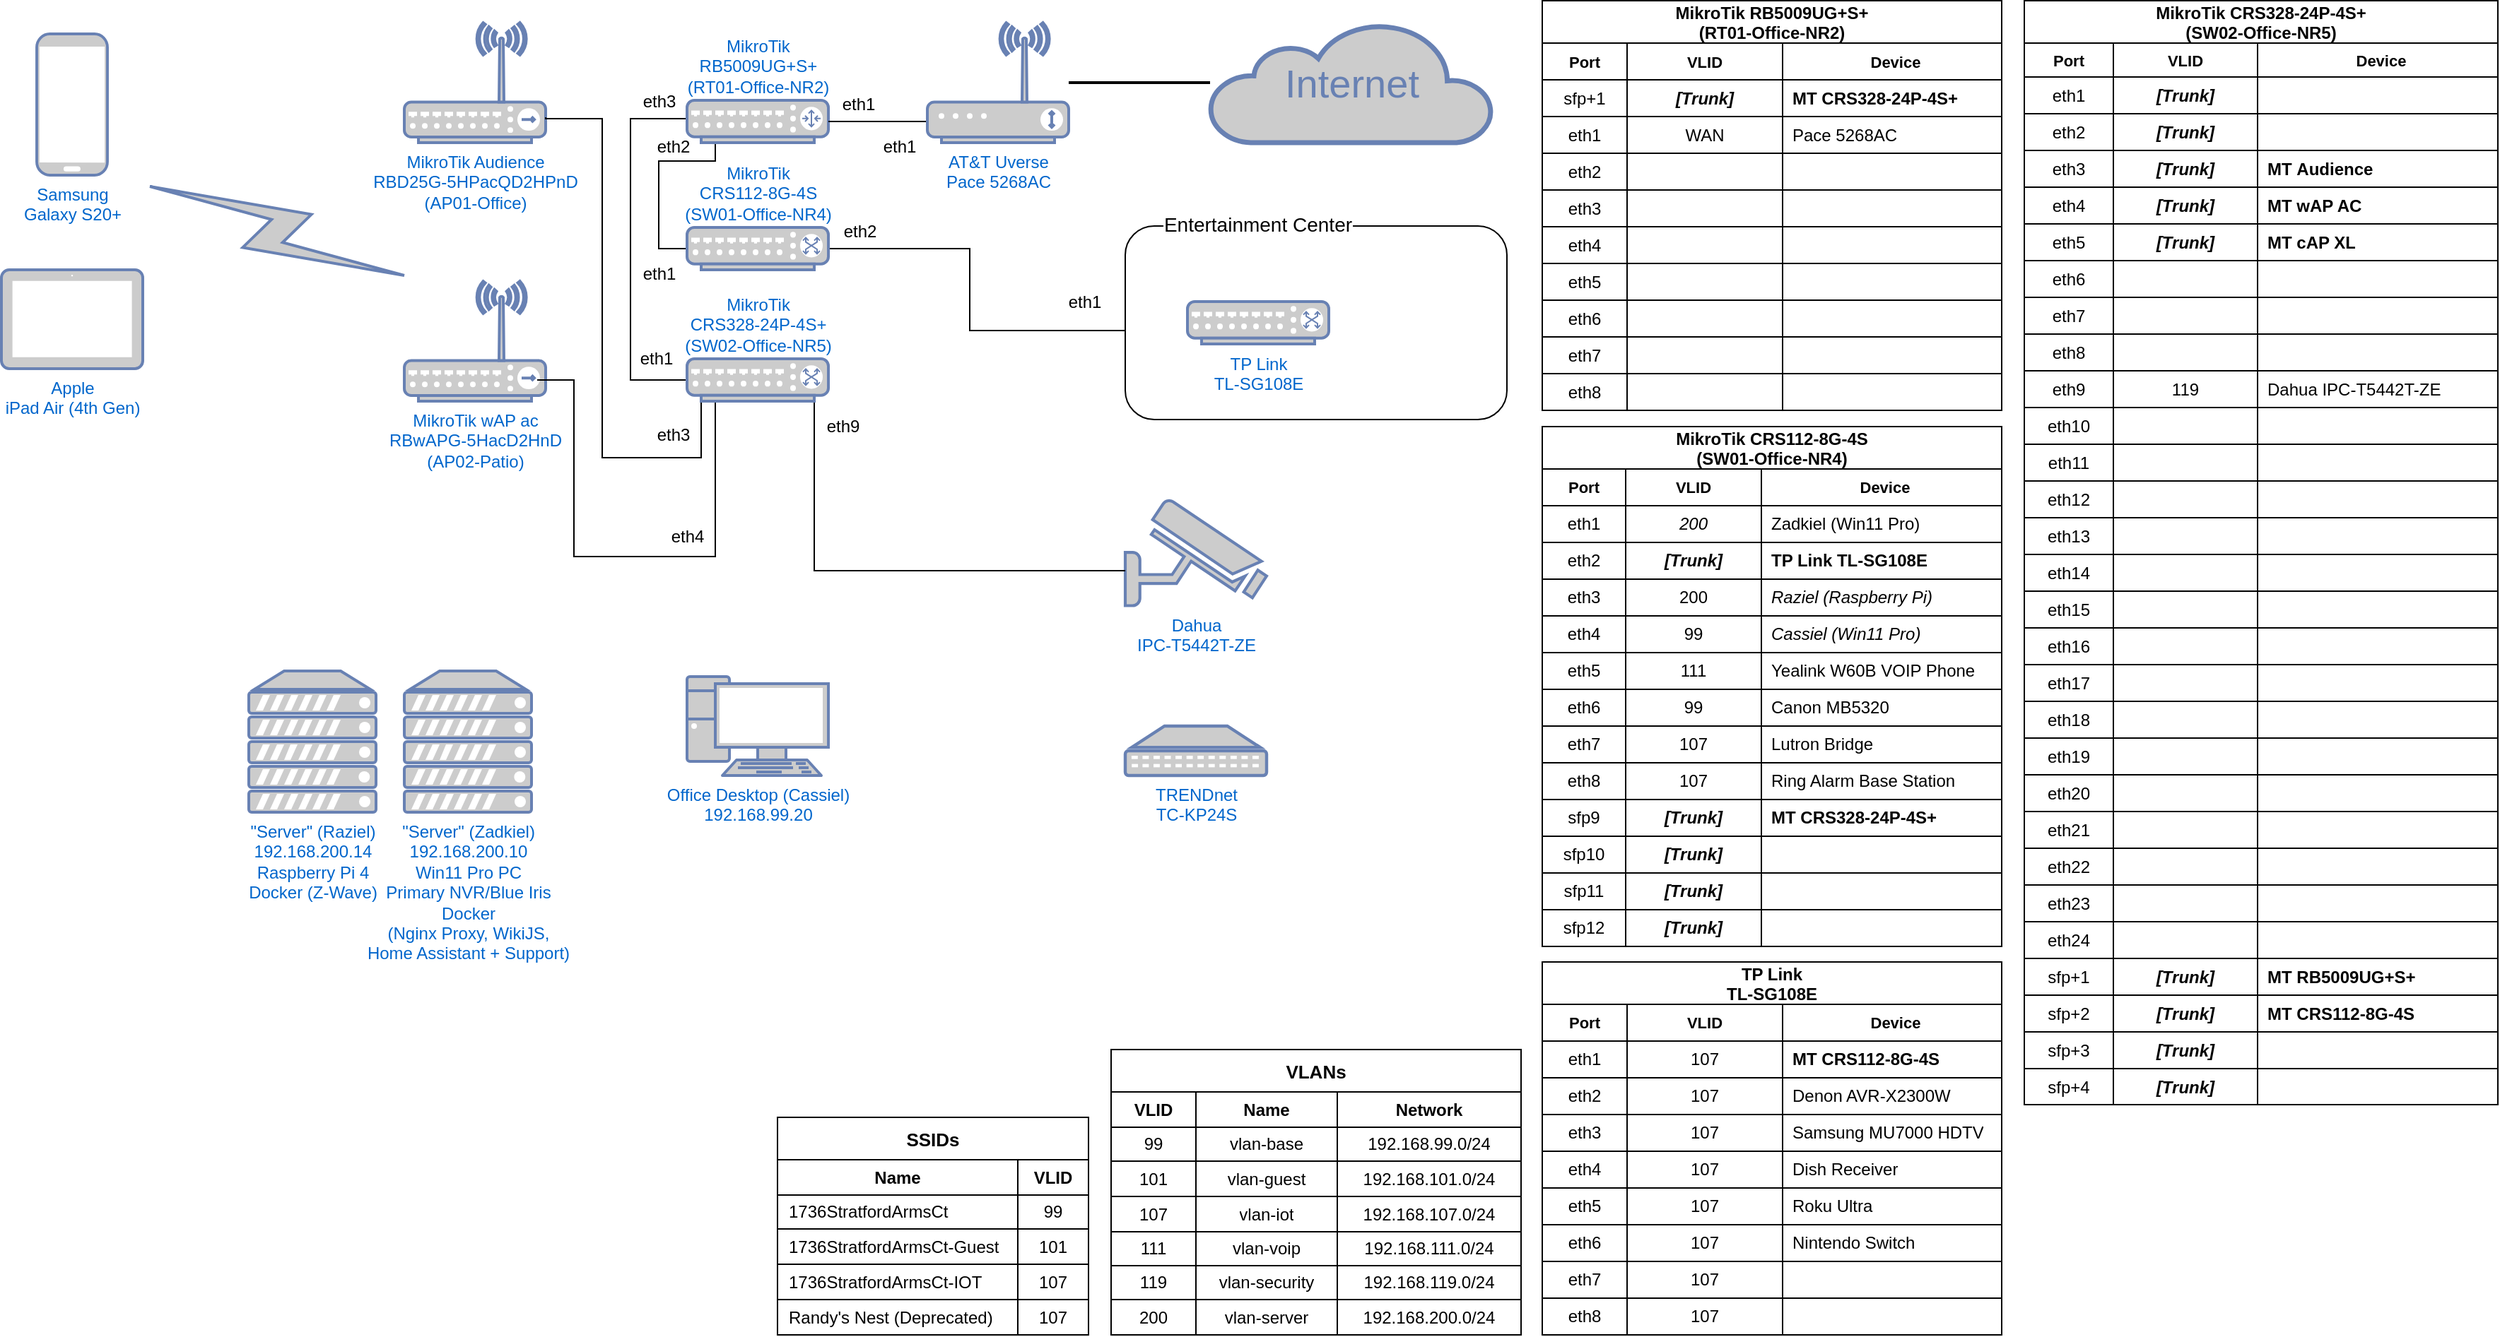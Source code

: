 <mxfile version="17.2.4" type="device"><diagram name="Page-1" id="bfe91b75-5d2c-26a0-9c1d-138518896778"><mxGraphModel dx="1102" dy="929" grid="1" gridSize="10" guides="1" tooltips="1" connect="1" arrows="1" fold="1" page="1" pageScale="1" pageWidth="1100" pageHeight="850" background="none" math="0" shadow="0"><root><mxCell id="0"/><mxCell id="1" parent="0"/><mxCell id="KJd_LxnSjkqWvds_a51L-348" style="edgeStyle=orthogonalEdgeStyle;rounded=0;orthogonalLoop=1;jettySize=auto;html=1;fontSize=11;entryX=0;entryY=0.5;entryDx=0;entryDy=0;entryPerimeter=0;endArrow=none;endFill=0;" parent="1" source="7c3789c024ecab99-10" target="xvIyVIgg3RXkF_iqD9qc-2" edge="1"><mxGeometry relative="1" as="geometry"><Array as="points"><mxPoint x="710" y="120"/><mxPoint x="670" y="120"/><mxPoint x="670" y="182"/></Array></mxGeometry></mxCell><mxCell id="KJd_LxnSjkqWvds_a51L-350" value="eth1" style="edgeLabel;html=1;align=center;verticalAlign=middle;resizable=0;points=[];fontSize=12;" parent="KJd_LxnSjkqWvds_a51L-348" vertex="1" connectable="0"><mxGeometry x="0.751" y="5" relative="1" as="geometry"><mxPoint x="-3" y="23" as="offset"/></mxGeometry></mxCell><mxCell id="KJd_LxnSjkqWvds_a51L-353" value="eth2" style="edgeLabel;html=1;align=center;verticalAlign=middle;resizable=0;points=[];fontSize=12;" parent="KJd_LxnSjkqWvds_a51L-348" vertex="1" connectable="0"><mxGeometry x="-0.617" y="3" relative="1" as="geometry"><mxPoint x="-17" y="-13" as="offset"/></mxGeometry></mxCell><mxCell id="KJd_LxnSjkqWvds_a51L-349" style="edgeStyle=orthogonalEdgeStyle;rounded=0;orthogonalLoop=1;jettySize=auto;html=1;entryX=0;entryY=0.5;entryDx=0;entryDy=0;entryPerimeter=0;fontSize=11;endArrow=none;endFill=0;" parent="1" source="7c3789c024ecab99-10" target="KJd_LxnSjkqWvds_a51L-1" edge="1"><mxGeometry relative="1" as="geometry"><Array as="points"><mxPoint x="650" y="90"/><mxPoint x="650" y="275"/></Array></mxGeometry></mxCell><mxCell id="KJd_LxnSjkqWvds_a51L-351" value="eth1" style="edgeLabel;html=1;align=center;verticalAlign=middle;resizable=0;points=[];fontSize=12;" parent="KJd_LxnSjkqWvds_a51L-349" vertex="1" connectable="0"><mxGeometry x="0.84" y="3" relative="1" as="geometry"><mxPoint x="-1" y="-12" as="offset"/></mxGeometry></mxCell><mxCell id="KJd_LxnSjkqWvds_a51L-352" value="eth3" style="edgeLabel;html=1;align=center;verticalAlign=middle;resizable=0;points=[];fontSize=12;" parent="KJd_LxnSjkqWvds_a51L-349" vertex="1" connectable="0"><mxGeometry x="-0.818" y="1" relative="1" as="geometry"><mxPoint x="4" y="-13" as="offset"/></mxGeometry></mxCell><mxCell id="7c3789c024ecab99-10" value="MikroTik&lt;br&gt;RB5009UG+S+&lt;br&gt;(RT01-Office-NR2)" style="fontColor=#0066CC;verticalAlign=bottom;verticalLabelPosition=top;labelPosition=center;align=center;html=1;fillColor=#CCCCCC;strokeColor=#6881B3;gradientColor=none;gradientDirection=north;strokeWidth=2;shape=mxgraph.networks.router;rounded=0;shadow=0;comic=0;" parent="1" vertex="1"><mxGeometry x="690" y="77" width="100" height="30" as="geometry"/></mxCell><mxCell id="7c3789c024ecab99-5" value="Office Desktop (Cassiel)&lt;br&gt;192.168.99.20" style="fontColor=#0066CC;verticalAlign=top;verticalLabelPosition=bottom;labelPosition=center;align=center;html=1;fillColor=#CCCCCC;strokeColor=#6881B3;gradientColor=none;gradientDirection=north;strokeWidth=2;shape=mxgraph.networks.pc;rounded=0;shadow=0;comic=0;" parent="1" vertex="1"><mxGeometry x="690.0" y="485" width="100" height="70" as="geometry"/></mxCell><mxCell id="7c3789c024ecab99-11" value="" style="html=1;fillColor=#CCCCCC;strokeColor=#6881B3;gradientColor=none;gradientDirection=north;strokeWidth=2;shape=mxgraph.networks.comm_link_edge;html=1;labelBackgroundColor=none;endArrow=none;endFill=0;fontFamily=Verdana;fontSize=20;" parent="1" edge="1"><mxGeometry width="100" height="100" relative="1" as="geometry"><mxPoint x="500" y="204.5" as="sourcePoint"/><mxPoint x="300" y="134.5" as="targetPoint"/></mxGeometry></mxCell><mxCell id="7c3789c024ecab99-9" value="MikroTik wAP ac&lt;br&gt;RBwAPG-5HacD2HnD&lt;br&gt;(AP02-Patio)" style="fontColor=#0066CC;verticalAlign=top;verticalLabelPosition=bottom;labelPosition=center;align=center;html=1;fillColor=#CCCCCC;strokeColor=#6881B3;gradientColor=none;gradientDirection=north;strokeWidth=2;shape=mxgraph.networks.wireless_hub;rounded=0;shadow=0;comic=0;" parent="1" vertex="1"><mxGeometry x="490.0" y="205" width="100" height="85" as="geometry"/></mxCell><mxCell id="7c3789c024ecab99-12" value="Samsung&lt;br&gt;Galaxy S20+" style="fontColor=#0066CC;verticalAlign=top;verticalLabelPosition=bottom;labelPosition=center;align=center;html=1;fillColor=#CCCCCC;strokeColor=#6881B3;gradientColor=none;gradientDirection=north;strokeWidth=2;shape=mxgraph.networks.mobile;rounded=0;shadow=0;comic=0;" parent="1" vertex="1"><mxGeometry x="230.0" y="30" width="50" height="100" as="geometry"/></mxCell><mxCell id="7c3789c024ecab99-53" value="Internet" style="html=1;fillColor=#CCCCCC;strokeColor=#6881B3;gradientColor=none;gradientDirection=north;strokeWidth=2;shape=mxgraph.networks.cloud;fontColor=#6881B3;rounded=0;shadow=0;comic=0;align=center;fontSize=28;" parent="1" vertex="1"><mxGeometry x="1060" y="22" width="200" height="85" as="geometry"/></mxCell><mxCell id="7c3789c024ecab99-56" style="edgeStyle=none;html=1;labelBackgroundColor=none;endArrow=none;endFill=0;strokeWidth=2;fontFamily=Verdana;fontSize=28;fontColor=#6881B3;" parent="1" source="xvIyVIgg3RXkF_iqD9qc-4" target="7c3789c024ecab99-53" edge="1"><mxGeometry relative="1" as="geometry"><mxPoint x="1030" y="567" as="sourcePoint"/></mxGeometry></mxCell><mxCell id="xvIyVIgg3RXkF_iqD9qc-1" value="Dahua&lt;br&gt;IPC-T5442T-ZE" style="fontColor=#0066CC;verticalAlign=top;verticalLabelPosition=bottom;labelPosition=center;align=center;html=1;outlineConnect=0;fillColor=#CCCCCC;strokeColor=#6881B3;gradientColor=none;gradientDirection=north;strokeWidth=2;shape=mxgraph.networks.security_camera;" parent="1" vertex="1"><mxGeometry x="1000" y="359.75" width="100" height="75" as="geometry"/></mxCell><mxCell id="KJd_LxnSjkqWvds_a51L-358" style="edgeStyle=orthogonalEdgeStyle;rounded=0;orthogonalLoop=1;jettySize=auto;html=1;fontSize=14;" parent="1" source="xvIyVIgg3RXkF_iqD9qc-2" target="KJd_LxnSjkqWvds_a51L-355" edge="1"><mxGeometry relative="1" as="geometry"><mxPoint x="920" y="490" as="targetPoint"/><Array as="points"><mxPoint x="890" y="182"/><mxPoint x="890" y="240"/></Array></mxGeometry></mxCell><mxCell id="KJd_LxnSjkqWvds_a51L-361" value="eth2" style="edgeLabel;html=1;align=center;verticalAlign=middle;resizable=0;points=[];fontSize=12;" parent="KJd_LxnSjkqWvds_a51L-358" vertex="1" connectable="0"><mxGeometry x="-0.684" y="2" relative="1" as="geometry"><mxPoint x="-28" y="-10" as="offset"/></mxGeometry></mxCell><mxCell id="KJd_LxnSjkqWvds_a51L-362" value="eth1" style="edgeLabel;html=1;align=center;verticalAlign=middle;resizable=0;points=[];fontSize=12;" parent="KJd_LxnSjkqWvds_a51L-358" vertex="1" connectable="0"><mxGeometry x="0.676" y="-3" relative="1" as="geometry"><mxPoint x="-23" y="-23" as="offset"/></mxGeometry></mxCell><mxCell id="xvIyVIgg3RXkF_iqD9qc-2" value="MikroTik&lt;br&gt;CRS112-8G-4S&lt;br&gt;(SW01-Office-NR4)" style="fontColor=#0066CC;verticalAlign=bottom;verticalLabelPosition=top;labelPosition=center;align=center;html=1;outlineConnect=0;fillColor=#CCCCCC;strokeColor=#6881B3;gradientColor=none;gradientDirection=north;strokeWidth=2;shape=mxgraph.networks.switch;" parent="1" vertex="1"><mxGeometry x="690" y="167" width="100" height="30" as="geometry"/></mxCell><mxCell id="xvIyVIgg3RXkF_iqD9qc-3" value="Apple&lt;br&gt;iPad Air (4th Gen)" style="fontColor=#0066CC;verticalAlign=top;verticalLabelPosition=bottom;labelPosition=center;align=center;html=1;outlineConnect=0;fillColor=#CCCCCC;strokeColor=#6881B3;gradientColor=none;gradientDirection=north;strokeWidth=2;shape=mxgraph.networks.tablet;" parent="1" vertex="1"><mxGeometry x="205" y="197" width="100" height="70" as="geometry"/></mxCell><mxCell id="KJd_LxnSjkqWvds_a51L-345" value="" style="edgeStyle=orthogonalEdgeStyle;rounded=0;orthogonalLoop=1;jettySize=auto;html=1;fontSize=11;endArrow=none;endFill=0;" parent="1" source="xvIyVIgg3RXkF_iqD9qc-4" target="7c3789c024ecab99-10" edge="1"><mxGeometry relative="1" as="geometry"><Array as="points"><mxPoint x="850" y="92"/><mxPoint x="850" y="92"/></Array></mxGeometry></mxCell><mxCell id="KJd_LxnSjkqWvds_a51L-346" value="eth1" style="edgeLabel;html=1;align=center;verticalAlign=middle;resizable=0;points=[];fontSize=12;" parent="KJd_LxnSjkqWvds_a51L-345" vertex="1" connectable="0"><mxGeometry x="0.446" y="-1" relative="1" as="geometry"><mxPoint x="1" y="-11" as="offset"/></mxGeometry></mxCell><mxCell id="KJd_LxnSjkqWvds_a51L-347" value="eth1" style="edgeLabel;html=1;align=center;verticalAlign=middle;resizable=0;points=[];fontSize=12;" parent="KJd_LxnSjkqWvds_a51L-345" vertex="1" connectable="0"><mxGeometry x="-0.303" y="-1" relative="1" as="geometry"><mxPoint x="4" y="19" as="offset"/></mxGeometry></mxCell><mxCell id="xvIyVIgg3RXkF_iqD9qc-4" value="AT&amp;amp;T Uverse &lt;br&gt;Pace 5268AC" style="fontColor=#0066CC;verticalAlign=top;verticalLabelPosition=bottom;labelPosition=center;align=center;html=1;outlineConnect=0;fillColor=#CCCCCC;strokeColor=#6881B3;gradientColor=none;gradientDirection=north;strokeWidth=2;shape=mxgraph.networks.wireless_modem;" parent="1" vertex="1"><mxGeometry x="860" y="22" width="100" height="85" as="geometry"/></mxCell><mxCell id="xvIyVIgg3RXkF_iqD9qc-7" value="TRENDnet&lt;br&gt;TC-KP24S" style="fontColor=#0066CC;verticalAlign=top;verticalLabelPosition=bottom;labelPosition=center;align=center;html=1;outlineConnect=0;fillColor=#CCCCCC;strokeColor=#6881B3;gradientColor=none;gradientDirection=north;strokeWidth=2;shape=mxgraph.networks.patch_panel;" parent="1" vertex="1"><mxGeometry x="1000" y="520" width="100" height="35" as="geometry"/></mxCell><mxCell id="xvIyVIgg3RXkF_iqD9qc-8" value="MikroTik Audience&lt;br&gt;RBD25G-5HPacQD2HPnD&lt;br&gt;(AP01-Office)" style="fontColor=#0066CC;verticalAlign=top;verticalLabelPosition=bottom;labelPosition=center;align=center;html=1;fillColor=#CCCCCC;strokeColor=#6881B3;gradientColor=none;gradientDirection=north;strokeWidth=2;shape=mxgraph.networks.wireless_hub;rounded=0;shadow=0;comic=0;" parent="1" vertex="1"><mxGeometry x="490.0" y="22" width="100" height="85" as="geometry"/></mxCell><mxCell id="T_fwE-VfsfITyoQzDj_X-1" value="VLANs" style="shape=table;startSize=30;container=1;collapsible=0;childLayout=tableLayout;fontStyle=1;fontSize=13;" parent="1" vertex="1"><mxGeometry x="990" y="749" width="290" height="202" as="geometry"/></mxCell><mxCell id="T_fwE-VfsfITyoQzDj_X-2" value="" style="shape=partialRectangle;collapsible=0;dropTarget=0;pointerEvents=0;fillColor=none;top=0;left=0;bottom=0;right=0;points=[[0,0.5],[1,0.5]];portConstraint=eastwest;" parent="T_fwE-VfsfITyoQzDj_X-1" vertex="1"><mxGeometry y="30" width="290" height="25" as="geometry"/></mxCell><mxCell id="T_fwE-VfsfITyoQzDj_X-3" value="VLID" style="shape=partialRectangle;html=1;whiteSpace=wrap;connectable=0;overflow=hidden;fillColor=none;top=0;left=0;bottom=0;right=0;pointerEvents=1;fontStyle=1" parent="T_fwE-VfsfITyoQzDj_X-2" vertex="1"><mxGeometry width="60" height="25" as="geometry"><mxRectangle width="60" height="25" as="alternateBounds"/></mxGeometry></mxCell><mxCell id="T_fwE-VfsfITyoQzDj_X-4" value="Name" style="shape=partialRectangle;html=1;whiteSpace=wrap;connectable=0;overflow=hidden;fillColor=none;top=0;left=0;bottom=0;right=0;pointerEvents=1;fontStyle=1" parent="T_fwE-VfsfITyoQzDj_X-2" vertex="1"><mxGeometry x="60" width="100" height="25" as="geometry"><mxRectangle width="100" height="25" as="alternateBounds"/></mxGeometry></mxCell><mxCell id="T_fwE-VfsfITyoQzDj_X-20" value="Network" style="shape=partialRectangle;html=1;whiteSpace=wrap;connectable=0;overflow=hidden;fillColor=none;top=0;left=0;bottom=0;right=0;pointerEvents=1;fontStyle=1" parent="T_fwE-VfsfITyoQzDj_X-2" vertex="1"><mxGeometry x="160" width="130" height="25" as="geometry"><mxRectangle width="130" height="25" as="alternateBounds"/></mxGeometry></mxCell><mxCell id="T_fwE-VfsfITyoQzDj_X-5" value="" style="shape=partialRectangle;collapsible=0;dropTarget=0;pointerEvents=0;fillColor=none;top=0;left=0;bottom=0;right=0;points=[[0,0.5],[1,0.5]];portConstraint=eastwest;" parent="T_fwE-VfsfITyoQzDj_X-1" vertex="1"><mxGeometry y="55" width="290" height="24" as="geometry"/></mxCell><mxCell id="T_fwE-VfsfITyoQzDj_X-6" value="99" style="shape=partialRectangle;html=1;whiteSpace=wrap;connectable=0;overflow=hidden;fillColor=none;top=0;left=0;bottom=0;right=0;pointerEvents=1;" parent="T_fwE-VfsfITyoQzDj_X-5" vertex="1"><mxGeometry width="60" height="24" as="geometry"><mxRectangle width="60" height="24" as="alternateBounds"/></mxGeometry></mxCell><mxCell id="T_fwE-VfsfITyoQzDj_X-7" value="vlan-base" style="shape=partialRectangle;html=1;whiteSpace=wrap;connectable=0;overflow=hidden;fillColor=none;top=0;left=0;bottom=0;right=0;pointerEvents=1;align=center;spacingLeft=0;" parent="T_fwE-VfsfITyoQzDj_X-5" vertex="1"><mxGeometry x="60" width="100" height="24" as="geometry"><mxRectangle width="100" height="24" as="alternateBounds"/></mxGeometry></mxCell><mxCell id="T_fwE-VfsfITyoQzDj_X-21" value="192.168.99.0/24" style="shape=partialRectangle;html=1;whiteSpace=wrap;connectable=0;overflow=hidden;fillColor=none;top=0;left=0;bottom=0;right=0;pointerEvents=1;align=center;spacingLeft=0;" parent="T_fwE-VfsfITyoQzDj_X-5" vertex="1"><mxGeometry x="160" width="130" height="24" as="geometry"><mxRectangle width="130" height="24" as="alternateBounds"/></mxGeometry></mxCell><mxCell id="T_fwE-VfsfITyoQzDj_X-8" value="" style="shape=partialRectangle;collapsible=0;dropTarget=0;pointerEvents=0;fillColor=none;top=0;left=0;bottom=0;right=0;points=[[0,0.5],[1,0.5]];portConstraint=eastwest;" parent="T_fwE-VfsfITyoQzDj_X-1" vertex="1"><mxGeometry y="79" width="290" height="25" as="geometry"/></mxCell><mxCell id="T_fwE-VfsfITyoQzDj_X-9" value="101" style="shape=partialRectangle;html=1;whiteSpace=wrap;connectable=0;overflow=hidden;fillColor=none;top=0;left=0;bottom=0;right=0;pointerEvents=1;" parent="T_fwE-VfsfITyoQzDj_X-8" vertex="1"><mxGeometry width="60" height="25" as="geometry"><mxRectangle width="60" height="25" as="alternateBounds"/></mxGeometry></mxCell><mxCell id="T_fwE-VfsfITyoQzDj_X-10" value="vlan-guest" style="shape=partialRectangle;html=1;whiteSpace=wrap;connectable=0;overflow=hidden;fillColor=none;top=0;left=0;bottom=0;right=0;pointerEvents=1;align=center;spacingLeft=0;" parent="T_fwE-VfsfITyoQzDj_X-8" vertex="1"><mxGeometry x="60" width="100" height="25" as="geometry"><mxRectangle width="100" height="25" as="alternateBounds"/></mxGeometry></mxCell><mxCell id="T_fwE-VfsfITyoQzDj_X-22" value="192.168.101.0/24" style="shape=partialRectangle;html=1;whiteSpace=wrap;connectable=0;overflow=hidden;fillColor=none;top=0;left=0;bottom=0;right=0;pointerEvents=1;align=center;spacingLeft=0;" parent="T_fwE-VfsfITyoQzDj_X-8" vertex="1"><mxGeometry x="160" width="130" height="25" as="geometry"><mxRectangle width="130" height="25" as="alternateBounds"/></mxGeometry></mxCell><mxCell id="T_fwE-VfsfITyoQzDj_X-11" value="" style="shape=partialRectangle;collapsible=0;dropTarget=0;pointerEvents=0;fillColor=none;top=0;left=0;bottom=0;right=0;points=[[0,0.5],[1,0.5]];portConstraint=eastwest;" parent="T_fwE-VfsfITyoQzDj_X-1" vertex="1"><mxGeometry y="104" width="290" height="25" as="geometry"/></mxCell><mxCell id="T_fwE-VfsfITyoQzDj_X-12" value="107" style="shape=partialRectangle;html=1;whiteSpace=wrap;connectable=0;overflow=hidden;fillColor=none;top=0;left=0;bottom=0;right=0;pointerEvents=1;" parent="T_fwE-VfsfITyoQzDj_X-11" vertex="1"><mxGeometry width="60" height="25" as="geometry"><mxRectangle width="60" height="25" as="alternateBounds"/></mxGeometry></mxCell><mxCell id="T_fwE-VfsfITyoQzDj_X-13" value="vlan-iot" style="shape=partialRectangle;html=1;whiteSpace=wrap;connectable=0;overflow=hidden;fillColor=none;top=0;left=0;bottom=0;right=0;pointerEvents=1;align=center;spacingLeft=0;" parent="T_fwE-VfsfITyoQzDj_X-11" vertex="1"><mxGeometry x="60" width="100" height="25" as="geometry"><mxRectangle width="100" height="25" as="alternateBounds"/></mxGeometry></mxCell><mxCell id="T_fwE-VfsfITyoQzDj_X-23" value="192.168.107.0/24" style="shape=partialRectangle;html=1;whiteSpace=wrap;connectable=0;overflow=hidden;fillColor=none;top=0;left=0;bottom=0;right=0;pointerEvents=1;align=center;spacingLeft=0;" parent="T_fwE-VfsfITyoQzDj_X-11" vertex="1"><mxGeometry x="160" width="130" height="25" as="geometry"><mxRectangle width="130" height="25" as="alternateBounds"/></mxGeometry></mxCell><mxCell id="B2PfVWiL4oJaoT35wKL--7" style="shape=partialRectangle;collapsible=0;dropTarget=0;pointerEvents=0;fillColor=none;top=0;left=0;bottom=0;right=0;points=[[0,0.5],[1,0.5]];portConstraint=eastwest;" parent="T_fwE-VfsfITyoQzDj_X-1" vertex="1"><mxGeometry y="129" width="290" height="24" as="geometry"/></mxCell><mxCell id="B2PfVWiL4oJaoT35wKL--8" value="111" style="shape=partialRectangle;html=1;whiteSpace=wrap;connectable=0;overflow=hidden;fillColor=none;top=0;left=0;bottom=0;right=0;pointerEvents=1;" parent="B2PfVWiL4oJaoT35wKL--7" vertex="1"><mxGeometry width="60" height="24" as="geometry"><mxRectangle width="60" height="24" as="alternateBounds"/></mxGeometry></mxCell><mxCell id="B2PfVWiL4oJaoT35wKL--9" value="&lt;span&gt;vlan-voip&lt;/span&gt;" style="shape=partialRectangle;html=1;whiteSpace=wrap;connectable=0;overflow=hidden;fillColor=none;top=0;left=0;bottom=0;right=0;pointerEvents=1;align=center;spacingLeft=0;" parent="B2PfVWiL4oJaoT35wKL--7" vertex="1"><mxGeometry x="60" width="100" height="24" as="geometry"><mxRectangle width="100" height="24" as="alternateBounds"/></mxGeometry></mxCell><mxCell id="B2PfVWiL4oJaoT35wKL--10" value="192.168.111.0/24" style="shape=partialRectangle;html=1;whiteSpace=wrap;connectable=0;overflow=hidden;fillColor=none;top=0;left=0;bottom=0;right=0;pointerEvents=1;align=center;spacingLeft=0;" parent="B2PfVWiL4oJaoT35wKL--7" vertex="1"><mxGeometry x="160" width="130" height="24" as="geometry"><mxRectangle width="130" height="24" as="alternateBounds"/></mxGeometry></mxCell><mxCell id="T_fwE-VfsfITyoQzDj_X-14" value="" style="shape=partialRectangle;collapsible=0;dropTarget=0;pointerEvents=0;fillColor=none;top=0;left=0;bottom=0;right=0;points=[[0,0.5],[1,0.5]];portConstraint=eastwest;" parent="T_fwE-VfsfITyoQzDj_X-1" vertex="1"><mxGeometry y="153" width="290" height="24" as="geometry"/></mxCell><mxCell id="T_fwE-VfsfITyoQzDj_X-15" value="119" style="shape=partialRectangle;html=1;whiteSpace=wrap;connectable=0;overflow=hidden;fillColor=none;top=0;left=0;bottom=0;right=0;pointerEvents=1;" parent="T_fwE-VfsfITyoQzDj_X-14" vertex="1"><mxGeometry width="60" height="24" as="geometry"><mxRectangle width="60" height="24" as="alternateBounds"/></mxGeometry></mxCell><mxCell id="T_fwE-VfsfITyoQzDj_X-16" value="vlan-security" style="shape=partialRectangle;html=1;whiteSpace=wrap;connectable=0;overflow=hidden;fillColor=none;top=0;left=0;bottom=0;right=0;pointerEvents=1;align=center;spacingLeft=0;" parent="T_fwE-VfsfITyoQzDj_X-14" vertex="1"><mxGeometry x="60" width="100" height="24" as="geometry"><mxRectangle width="100" height="24" as="alternateBounds"/></mxGeometry></mxCell><mxCell id="T_fwE-VfsfITyoQzDj_X-24" value="192.168.119.0/24" style="shape=partialRectangle;html=1;whiteSpace=wrap;connectable=0;overflow=hidden;fillColor=none;top=0;left=0;bottom=0;right=0;pointerEvents=1;align=center;spacingLeft=0;" parent="T_fwE-VfsfITyoQzDj_X-14" vertex="1"><mxGeometry x="160" width="130" height="24" as="geometry"><mxRectangle width="130" height="24" as="alternateBounds"/></mxGeometry></mxCell><mxCell id="T_fwE-VfsfITyoQzDj_X-17" value="" style="shape=partialRectangle;collapsible=0;dropTarget=0;pointerEvents=0;fillColor=none;top=0;left=0;bottom=0;right=0;points=[[0,0.5],[1,0.5]];portConstraint=eastwest;" parent="T_fwE-VfsfITyoQzDj_X-1" vertex="1"><mxGeometry y="177" width="290" height="25" as="geometry"/></mxCell><mxCell id="T_fwE-VfsfITyoQzDj_X-18" value="200" style="shape=partialRectangle;html=1;whiteSpace=wrap;connectable=0;overflow=hidden;fillColor=none;top=0;left=0;bottom=0;right=0;pointerEvents=1;" parent="T_fwE-VfsfITyoQzDj_X-17" vertex="1"><mxGeometry width="60" height="25" as="geometry"><mxRectangle width="60" height="25" as="alternateBounds"/></mxGeometry></mxCell><mxCell id="T_fwE-VfsfITyoQzDj_X-19" value="vlan-server" style="shape=partialRectangle;html=1;whiteSpace=wrap;connectable=0;overflow=hidden;fillColor=none;top=0;left=0;bottom=0;right=0;pointerEvents=1;align=center;spacingLeft=0;" parent="T_fwE-VfsfITyoQzDj_X-17" vertex="1"><mxGeometry x="60" width="100" height="25" as="geometry"><mxRectangle width="100" height="25" as="alternateBounds"/></mxGeometry></mxCell><mxCell id="T_fwE-VfsfITyoQzDj_X-25" value="192.168.200.0/24" style="shape=partialRectangle;html=1;whiteSpace=wrap;connectable=0;overflow=hidden;fillColor=none;top=0;left=0;bottom=0;right=0;pointerEvents=1;align=center;spacingLeft=0;" parent="T_fwE-VfsfITyoQzDj_X-17" vertex="1"><mxGeometry x="160" width="130" height="25" as="geometry"><mxRectangle width="130" height="25" as="alternateBounds"/></mxGeometry></mxCell><mxCell id="KJd_LxnSjkqWvds_a51L-363" style="edgeStyle=orthogonalEdgeStyle;rounded=0;orthogonalLoop=1;jettySize=auto;html=1;fontSize=14;endArrow=none;endFill=0;" parent="1" source="KJd_LxnSjkqWvds_a51L-1" target="xvIyVIgg3RXkF_iqD9qc-1" edge="1"><mxGeometry relative="1" as="geometry"><Array as="points"><mxPoint x="780" y="410"/></Array></mxGeometry></mxCell><mxCell id="KJd_LxnSjkqWvds_a51L-364" value="eth9" style="edgeLabel;html=1;align=center;verticalAlign=middle;resizable=0;points=[];fontSize=12;" parent="KJd_LxnSjkqWvds_a51L-363" vertex="1" connectable="0"><mxGeometry x="-0.859" y="1" relative="1" as="geometry"><mxPoint x="19" y="-6" as="offset"/></mxGeometry></mxCell><mxCell id="KJd_LxnSjkqWvds_a51L-365" style="edgeStyle=orthogonalEdgeStyle;rounded=0;orthogonalLoop=1;jettySize=auto;html=1;fontSize=14;endArrow=none;endFill=0;" parent="1" source="KJd_LxnSjkqWvds_a51L-1" edge="1"><mxGeometry relative="1" as="geometry"><mxPoint x="590" y="89" as="targetPoint"/><Array as="points"><mxPoint x="700" y="330"/><mxPoint x="630" y="330"/><mxPoint x="630" y="90"/></Array></mxGeometry></mxCell><mxCell id="KJd_LxnSjkqWvds_a51L-367" value="eth3" style="edgeLabel;html=1;align=center;verticalAlign=middle;resizable=0;points=[];fontSize=12;" parent="KJd_LxnSjkqWvds_a51L-365" vertex="1" connectable="0"><mxGeometry x="-0.841" y="-3" relative="1" as="geometry"><mxPoint x="-17" y="-7" as="offset"/></mxGeometry></mxCell><mxCell id="KJd_LxnSjkqWvds_a51L-366" style="edgeStyle=orthogonalEdgeStyle;rounded=0;orthogonalLoop=1;jettySize=auto;html=1;fontSize=14;endArrow=none;endFill=0;strokeColor=default;" parent="1" source="KJd_LxnSjkqWvds_a51L-1" edge="1"><mxGeometry relative="1" as="geometry"><mxPoint x="584" y="275" as="targetPoint"/><Array as="points"><mxPoint x="710" y="400"/><mxPoint x="610" y="400"/><mxPoint x="610" y="275"/><mxPoint x="584" y="275"/></Array></mxGeometry></mxCell><mxCell id="KJd_LxnSjkqWvds_a51L-368" value="eth4" style="edgeLabel;html=1;align=center;verticalAlign=middle;resizable=0;points=[];fontSize=12;" parent="KJd_LxnSjkqWvds_a51L-366" vertex="1" connectable="0"><mxGeometry x="-0.418" y="-3" relative="1" as="geometry"><mxPoint x="-17" y="-9" as="offset"/></mxGeometry></mxCell><mxCell id="KJd_LxnSjkqWvds_a51L-1" value="MikroTik&lt;br&gt;CRS328-24P-4S+&lt;br&gt;(SW02-Office-NR5)" style="fontColor=#0066CC;verticalAlign=bottom;verticalLabelPosition=top;labelPosition=center;align=center;html=1;outlineConnect=0;fillColor=#CCCCCC;strokeColor=#6881B3;gradientColor=none;gradientDirection=north;strokeWidth=2;shape=mxgraph.networks.switch;" parent="1" vertex="1"><mxGeometry x="690" y="260" width="100" height="30" as="geometry"/></mxCell><mxCell id="KJd_LxnSjkqWvds_a51L-2" value="MikroTik RB5009UG+S+&#10;(RT01-Office-NR2)" style="shape=table;startSize=30;container=1;collapsible=0;childLayout=tableLayout;fontStyle=1;spacingTop=0;spacingBottom=0;" parent="1" vertex="1"><mxGeometry x="1295" y="6.5" width="325" height="290" as="geometry"/></mxCell><mxCell id="KJd_LxnSjkqWvds_a51L-3" value="" style="shape=partialRectangle;collapsible=0;dropTarget=0;pointerEvents=0;fillColor=none;top=0;left=0;bottom=0;right=0;points=[[0,0.5],[1,0.5]];portConstraint=eastwest;" parent="KJd_LxnSjkqWvds_a51L-2" vertex="1"><mxGeometry y="30" width="325" height="26" as="geometry"/></mxCell><mxCell id="KJd_LxnSjkqWvds_a51L-4" value="Port" style="shape=partialRectangle;html=1;whiteSpace=wrap;connectable=0;overflow=hidden;fillColor=none;top=0;left=0;bottom=0;right=0;pointerEvents=1;fontStyle=1;fontSize=11;" parent="KJd_LxnSjkqWvds_a51L-3" vertex="1"><mxGeometry width="60" height="26" as="geometry"><mxRectangle width="60" height="26" as="alternateBounds"/></mxGeometry></mxCell><mxCell id="KJd_LxnSjkqWvds_a51L-5" value="VLID" style="shape=partialRectangle;html=1;whiteSpace=wrap;connectable=0;overflow=hidden;fillColor=none;top=0;left=0;bottom=0;right=0;pointerEvents=1;fontStyle=1;fontSize=11;" parent="KJd_LxnSjkqWvds_a51L-3" vertex="1"><mxGeometry x="60" width="110" height="26" as="geometry"><mxRectangle width="110" height="26" as="alternateBounds"/></mxGeometry></mxCell><mxCell id="KJd_LxnSjkqWvds_a51L-6" value="Device" style="shape=partialRectangle;html=1;whiteSpace=wrap;connectable=0;overflow=hidden;fillColor=none;top=0;left=0;bottom=0;right=0;pointerEvents=1;align=center;spacingLeft=5;fontStyle=1;fontSize=11;" parent="KJd_LxnSjkqWvds_a51L-3" vertex="1"><mxGeometry x="170" width="155" height="26" as="geometry"><mxRectangle width="155" height="26" as="alternateBounds"/></mxGeometry></mxCell><mxCell id="KJd_LxnSjkqWvds_a51L-7" value="" style="shape=partialRectangle;collapsible=0;dropTarget=0;pointerEvents=0;fillColor=none;top=0;left=0;bottom=0;right=0;points=[[0,0.5],[1,0.5]];portConstraint=eastwest;" parent="KJd_LxnSjkqWvds_a51L-2" vertex="1"><mxGeometry y="56" width="325" height="26" as="geometry"/></mxCell><mxCell id="KJd_LxnSjkqWvds_a51L-8" value="sfp+1" style="shape=partialRectangle;html=1;whiteSpace=wrap;connectable=0;overflow=hidden;fillColor=none;top=0;left=0;bottom=0;right=0;pointerEvents=1;" parent="KJd_LxnSjkqWvds_a51L-7" vertex="1"><mxGeometry width="60" height="26" as="geometry"><mxRectangle width="60" height="26" as="alternateBounds"/></mxGeometry></mxCell><mxCell id="KJd_LxnSjkqWvds_a51L-9" value="&lt;b&gt;&lt;i&gt;[Trunk]&lt;/i&gt;&lt;/b&gt;" style="shape=partialRectangle;html=1;whiteSpace=wrap;connectable=0;overflow=hidden;fillColor=none;top=0;left=0;bottom=0;right=0;pointerEvents=1;align=center;spacingLeft=0;" parent="KJd_LxnSjkqWvds_a51L-7" vertex="1"><mxGeometry x="60" width="110" height="26" as="geometry"><mxRectangle width="110" height="26" as="alternateBounds"/></mxGeometry></mxCell><mxCell id="KJd_LxnSjkqWvds_a51L-10" value="&lt;b&gt;MT&amp;nbsp;CRS328-24P-4S+&lt;/b&gt;" style="shape=partialRectangle;html=1;whiteSpace=wrap;connectable=0;overflow=hidden;fillColor=none;top=0;left=0;bottom=0;right=0;pointerEvents=1;align=left;spacingLeft=5;" parent="KJd_LxnSjkqWvds_a51L-7" vertex="1"><mxGeometry x="170" width="155" height="26" as="geometry"><mxRectangle width="155" height="26" as="alternateBounds"/></mxGeometry></mxCell><mxCell id="KJd_LxnSjkqWvds_a51L-11" value="" style="shape=partialRectangle;collapsible=0;dropTarget=0;pointerEvents=0;fillColor=none;top=0;left=0;bottom=0;right=0;points=[[0,0.5],[1,0.5]];portConstraint=eastwest;" parent="KJd_LxnSjkqWvds_a51L-2" vertex="1"><mxGeometry y="82" width="325" height="26" as="geometry"/></mxCell><mxCell id="KJd_LxnSjkqWvds_a51L-12" value="eth1" style="shape=partialRectangle;html=1;whiteSpace=wrap;connectable=0;overflow=hidden;fillColor=none;top=0;left=0;bottom=0;right=0;pointerEvents=1;" parent="KJd_LxnSjkqWvds_a51L-11" vertex="1"><mxGeometry width="60" height="26" as="geometry"><mxRectangle width="60" height="26" as="alternateBounds"/></mxGeometry></mxCell><mxCell id="KJd_LxnSjkqWvds_a51L-13" value="WAN" style="shape=partialRectangle;html=1;whiteSpace=wrap;connectable=0;overflow=hidden;fillColor=none;top=0;left=0;bottom=0;right=0;pointerEvents=1;align=center;spacingLeft=0;" parent="KJd_LxnSjkqWvds_a51L-11" vertex="1"><mxGeometry x="60" width="110" height="26" as="geometry"><mxRectangle width="110" height="26" as="alternateBounds"/></mxGeometry></mxCell><mxCell id="KJd_LxnSjkqWvds_a51L-14" value="&lt;div&gt;&lt;span&gt;Pace 5268AC&lt;/span&gt;&lt;br&gt;&lt;/div&gt;" style="shape=partialRectangle;html=1;whiteSpace=wrap;connectable=0;overflow=hidden;fillColor=none;top=0;left=0;bottom=0;right=0;pointerEvents=1;align=left;spacingLeft=5;" parent="KJd_LxnSjkqWvds_a51L-11" vertex="1"><mxGeometry x="170" width="155" height="26" as="geometry"><mxRectangle width="155" height="26" as="alternateBounds"/></mxGeometry></mxCell><mxCell id="KJd_LxnSjkqWvds_a51L-15" value="" style="shape=partialRectangle;collapsible=0;dropTarget=0;pointerEvents=0;fillColor=none;top=0;left=0;bottom=0;right=0;points=[[0,0.5],[1,0.5]];portConstraint=eastwest;" parent="KJd_LxnSjkqWvds_a51L-2" vertex="1"><mxGeometry y="108" width="325" height="26" as="geometry"/></mxCell><mxCell id="KJd_LxnSjkqWvds_a51L-16" value="eth2" style="shape=partialRectangle;html=1;whiteSpace=wrap;connectable=0;overflow=hidden;fillColor=none;top=0;left=0;bottom=0;right=0;pointerEvents=1;" parent="KJd_LxnSjkqWvds_a51L-15" vertex="1"><mxGeometry width="60" height="26" as="geometry"><mxRectangle width="60" height="26" as="alternateBounds"/></mxGeometry></mxCell><mxCell id="KJd_LxnSjkqWvds_a51L-17" value="" style="shape=partialRectangle;html=1;whiteSpace=wrap;connectable=0;overflow=hidden;fillColor=none;top=0;left=0;bottom=0;right=0;pointerEvents=1;align=center;spacingLeft=0;" parent="KJd_LxnSjkqWvds_a51L-15" vertex="1"><mxGeometry x="60" width="110" height="26" as="geometry"><mxRectangle width="110" height="26" as="alternateBounds"/></mxGeometry></mxCell><mxCell id="KJd_LxnSjkqWvds_a51L-18" value="" style="shape=partialRectangle;html=1;whiteSpace=wrap;connectable=0;overflow=hidden;fillColor=none;top=0;left=0;bottom=0;right=0;pointerEvents=1;align=left;spacingLeft=5;" parent="KJd_LxnSjkqWvds_a51L-15" vertex="1"><mxGeometry x="170" width="155" height="26" as="geometry"><mxRectangle width="155" height="26" as="alternateBounds"/></mxGeometry></mxCell><mxCell id="KJd_LxnSjkqWvds_a51L-19" value="" style="shape=partialRectangle;collapsible=0;dropTarget=0;pointerEvents=0;fillColor=none;top=0;left=0;bottom=0;right=0;points=[[0,0.5],[1,0.5]];portConstraint=eastwest;" parent="KJd_LxnSjkqWvds_a51L-2" vertex="1"><mxGeometry y="134" width="325" height="26" as="geometry"/></mxCell><mxCell id="KJd_LxnSjkqWvds_a51L-20" value="eth3" style="shape=partialRectangle;html=1;whiteSpace=wrap;connectable=0;overflow=hidden;fillColor=none;top=0;left=0;bottom=0;right=0;pointerEvents=1;" parent="KJd_LxnSjkqWvds_a51L-19" vertex="1"><mxGeometry width="60" height="26" as="geometry"><mxRectangle width="60" height="26" as="alternateBounds"/></mxGeometry></mxCell><mxCell id="KJd_LxnSjkqWvds_a51L-21" value="" style="shape=partialRectangle;html=1;whiteSpace=wrap;connectable=0;overflow=hidden;fillColor=none;top=0;left=0;bottom=0;right=0;pointerEvents=1;align=center;spacingLeft=0;" parent="KJd_LxnSjkqWvds_a51L-19" vertex="1"><mxGeometry x="60" width="110" height="26" as="geometry"><mxRectangle width="110" height="26" as="alternateBounds"/></mxGeometry></mxCell><mxCell id="KJd_LxnSjkqWvds_a51L-22" value="" style="shape=partialRectangle;html=1;whiteSpace=wrap;connectable=0;overflow=hidden;fillColor=none;top=0;left=0;bottom=0;right=0;pointerEvents=1;align=left;spacingLeft=5;" parent="KJd_LxnSjkqWvds_a51L-19" vertex="1"><mxGeometry x="170" width="155" height="26" as="geometry"><mxRectangle width="155" height="26" as="alternateBounds"/></mxGeometry></mxCell><mxCell id="KJd_LxnSjkqWvds_a51L-23" value="" style="shape=partialRectangle;collapsible=0;dropTarget=0;pointerEvents=0;fillColor=none;top=0;left=0;bottom=0;right=0;points=[[0,0.5],[1,0.5]];portConstraint=eastwest;" parent="KJd_LxnSjkqWvds_a51L-2" vertex="1"><mxGeometry y="160" width="325" height="26" as="geometry"/></mxCell><mxCell id="KJd_LxnSjkqWvds_a51L-24" value="eth4" style="shape=partialRectangle;html=1;whiteSpace=wrap;connectable=0;overflow=hidden;fillColor=none;top=0;left=0;bottom=0;right=0;pointerEvents=1;" parent="KJd_LxnSjkqWvds_a51L-23" vertex="1"><mxGeometry width="60" height="26" as="geometry"><mxRectangle width="60" height="26" as="alternateBounds"/></mxGeometry></mxCell><mxCell id="KJd_LxnSjkqWvds_a51L-25" value="" style="shape=partialRectangle;html=1;whiteSpace=wrap;connectable=0;overflow=hidden;fillColor=none;top=0;left=0;bottom=0;right=0;pointerEvents=1;align=center;spacingLeft=0;" parent="KJd_LxnSjkqWvds_a51L-23" vertex="1"><mxGeometry x="60" width="110" height="26" as="geometry"><mxRectangle width="110" height="26" as="alternateBounds"/></mxGeometry></mxCell><mxCell id="KJd_LxnSjkqWvds_a51L-26" value="" style="shape=partialRectangle;html=1;whiteSpace=wrap;connectable=0;overflow=hidden;fillColor=none;top=0;left=0;bottom=0;right=0;pointerEvents=1;align=left;spacingLeft=5;" parent="KJd_LxnSjkqWvds_a51L-23" vertex="1"><mxGeometry x="170" width="155" height="26" as="geometry"><mxRectangle width="155" height="26" as="alternateBounds"/></mxGeometry></mxCell><mxCell id="KJd_LxnSjkqWvds_a51L-27" value="" style="shape=partialRectangle;collapsible=0;dropTarget=0;pointerEvents=0;fillColor=none;top=0;left=0;bottom=0;right=0;points=[[0,0.5],[1,0.5]];portConstraint=eastwest;" parent="KJd_LxnSjkqWvds_a51L-2" vertex="1"><mxGeometry y="186" width="325" height="26" as="geometry"/></mxCell><mxCell id="KJd_LxnSjkqWvds_a51L-28" value="eth5" style="shape=partialRectangle;html=1;whiteSpace=wrap;connectable=0;overflow=hidden;fillColor=none;top=0;left=0;bottom=0;right=0;pointerEvents=1;" parent="KJd_LxnSjkqWvds_a51L-27" vertex="1"><mxGeometry width="60" height="26" as="geometry"><mxRectangle width="60" height="26" as="alternateBounds"/></mxGeometry></mxCell><mxCell id="KJd_LxnSjkqWvds_a51L-29" value="" style="shape=partialRectangle;html=1;whiteSpace=wrap;connectable=0;overflow=hidden;fillColor=none;top=0;left=0;bottom=0;right=0;pointerEvents=1;align=center;spacingLeft=0;" parent="KJd_LxnSjkqWvds_a51L-27" vertex="1"><mxGeometry x="60" width="110" height="26" as="geometry"><mxRectangle width="110" height="26" as="alternateBounds"/></mxGeometry></mxCell><mxCell id="KJd_LxnSjkqWvds_a51L-30" value="" style="shape=partialRectangle;html=1;whiteSpace=wrap;connectable=0;overflow=hidden;fillColor=none;top=0;left=0;bottom=0;right=0;pointerEvents=1;align=left;spacingLeft=5;" parent="KJd_LxnSjkqWvds_a51L-27" vertex="1"><mxGeometry x="170" width="155" height="26" as="geometry"><mxRectangle width="155" height="26" as="alternateBounds"/></mxGeometry></mxCell><mxCell id="KJd_LxnSjkqWvds_a51L-31" value="" style="shape=partialRectangle;collapsible=0;dropTarget=0;pointerEvents=0;fillColor=none;top=0;left=0;bottom=0;right=0;points=[[0,0.5],[1,0.5]];portConstraint=eastwest;" parent="KJd_LxnSjkqWvds_a51L-2" vertex="1"><mxGeometry y="212" width="325" height="26" as="geometry"/></mxCell><mxCell id="KJd_LxnSjkqWvds_a51L-32" value="eth6" style="shape=partialRectangle;html=1;whiteSpace=wrap;connectable=0;overflow=hidden;fillColor=none;top=0;left=0;bottom=0;right=0;pointerEvents=1;" parent="KJd_LxnSjkqWvds_a51L-31" vertex="1"><mxGeometry width="60" height="26" as="geometry"><mxRectangle width="60" height="26" as="alternateBounds"/></mxGeometry></mxCell><mxCell id="KJd_LxnSjkqWvds_a51L-33" value="" style="shape=partialRectangle;html=1;whiteSpace=wrap;connectable=0;overflow=hidden;fillColor=none;top=0;left=0;bottom=0;right=0;pointerEvents=1;align=center;spacingLeft=0;" parent="KJd_LxnSjkqWvds_a51L-31" vertex="1"><mxGeometry x="60" width="110" height="26" as="geometry"><mxRectangle width="110" height="26" as="alternateBounds"/></mxGeometry></mxCell><mxCell id="KJd_LxnSjkqWvds_a51L-34" value="" style="shape=partialRectangle;html=1;whiteSpace=wrap;connectable=0;overflow=hidden;fillColor=none;top=0;left=0;bottom=0;right=0;pointerEvents=1;align=left;spacingLeft=5;" parent="KJd_LxnSjkqWvds_a51L-31" vertex="1"><mxGeometry x="170" width="155" height="26" as="geometry"><mxRectangle width="155" height="26" as="alternateBounds"/></mxGeometry></mxCell><mxCell id="KJd_LxnSjkqWvds_a51L-35" value="" style="shape=partialRectangle;collapsible=0;dropTarget=0;pointerEvents=0;fillColor=none;top=0;left=0;bottom=0;right=0;points=[[0,0.5],[1,0.5]];portConstraint=eastwest;" parent="KJd_LxnSjkqWvds_a51L-2" vertex="1"><mxGeometry y="238" width="325" height="26" as="geometry"/></mxCell><mxCell id="KJd_LxnSjkqWvds_a51L-36" value="eth7" style="shape=partialRectangle;html=1;whiteSpace=wrap;connectable=0;overflow=hidden;fillColor=none;top=0;left=0;bottom=0;right=0;pointerEvents=1;" parent="KJd_LxnSjkqWvds_a51L-35" vertex="1"><mxGeometry width="60" height="26" as="geometry"><mxRectangle width="60" height="26" as="alternateBounds"/></mxGeometry></mxCell><mxCell id="KJd_LxnSjkqWvds_a51L-37" value="" style="shape=partialRectangle;html=1;whiteSpace=wrap;connectable=0;overflow=hidden;fillColor=none;top=0;left=0;bottom=0;right=0;pointerEvents=1;align=center;spacingLeft=0;" parent="KJd_LxnSjkqWvds_a51L-35" vertex="1"><mxGeometry x="60" width="110" height="26" as="geometry"><mxRectangle width="110" height="26" as="alternateBounds"/></mxGeometry></mxCell><mxCell id="KJd_LxnSjkqWvds_a51L-38" value="" style="shape=partialRectangle;html=1;whiteSpace=wrap;connectable=0;overflow=hidden;fillColor=none;top=0;left=0;bottom=0;right=0;pointerEvents=1;align=left;spacingLeft=5;" parent="KJd_LxnSjkqWvds_a51L-35" vertex="1"><mxGeometry x="170" width="155" height="26" as="geometry"><mxRectangle width="155" height="26" as="alternateBounds"/></mxGeometry></mxCell><mxCell id="KJd_LxnSjkqWvds_a51L-39" value="" style="shape=partialRectangle;collapsible=0;dropTarget=0;pointerEvents=0;fillColor=none;top=0;left=0;bottom=0;right=0;points=[[0,0.5],[1,0.5]];portConstraint=eastwest;" parent="KJd_LxnSjkqWvds_a51L-2" vertex="1"><mxGeometry y="264" width="325" height="26" as="geometry"/></mxCell><mxCell id="KJd_LxnSjkqWvds_a51L-40" value="eth8" style="shape=partialRectangle;html=1;whiteSpace=wrap;connectable=0;overflow=hidden;fillColor=none;top=0;left=0;bottom=0;right=0;pointerEvents=1;" parent="KJd_LxnSjkqWvds_a51L-39" vertex="1"><mxGeometry width="60" height="26" as="geometry"><mxRectangle width="60" height="26" as="alternateBounds"/></mxGeometry></mxCell><mxCell id="KJd_LxnSjkqWvds_a51L-41" value="" style="shape=partialRectangle;html=1;whiteSpace=wrap;connectable=0;overflow=hidden;fillColor=none;top=0;left=0;bottom=0;right=0;pointerEvents=1;align=center;spacingLeft=0;" parent="KJd_LxnSjkqWvds_a51L-39" vertex="1"><mxGeometry x="60" width="110" height="26" as="geometry"><mxRectangle width="110" height="26" as="alternateBounds"/></mxGeometry></mxCell><mxCell id="KJd_LxnSjkqWvds_a51L-42" value="" style="shape=partialRectangle;html=1;whiteSpace=wrap;connectable=0;overflow=hidden;fillColor=none;top=0;left=0;bottom=0;right=0;pointerEvents=1;align=left;spacingLeft=5;" parent="KJd_LxnSjkqWvds_a51L-39" vertex="1"><mxGeometry x="170" width="155" height="26" as="geometry"><mxRectangle width="155" height="26" as="alternateBounds"/></mxGeometry></mxCell><mxCell id="KJd_LxnSjkqWvds_a51L-126" value="MikroTik CRS112-8G-4S&#10;(SW01-Office-NR4)" style="shape=table;startSize=30;container=1;collapsible=0;childLayout=tableLayout;fontStyle=1;spacingTop=0;spacingBottom=0;" parent="1" vertex="1"><mxGeometry x="1295" y="308" width="325" height="368" as="geometry"/></mxCell><mxCell id="KJd_LxnSjkqWvds_a51L-127" value="" style="shape=partialRectangle;collapsible=0;dropTarget=0;pointerEvents=0;fillColor=none;top=0;left=0;bottom=0;right=0;points=[[0,0.5],[1,0.5]];portConstraint=eastwest;" parent="KJd_LxnSjkqWvds_a51L-126" vertex="1"><mxGeometry y="30" width="325" height="26" as="geometry"/></mxCell><mxCell id="KJd_LxnSjkqWvds_a51L-128" value="Port" style="shape=partialRectangle;html=1;whiteSpace=wrap;connectable=0;overflow=hidden;fillColor=none;top=0;left=0;bottom=0;right=0;pointerEvents=1;fontStyle=1;fontSize=11;" parent="KJd_LxnSjkqWvds_a51L-127" vertex="1"><mxGeometry width="59" height="26" as="geometry"><mxRectangle width="59" height="26" as="alternateBounds"/></mxGeometry></mxCell><mxCell id="KJd_LxnSjkqWvds_a51L-129" value="VLID" style="shape=partialRectangle;html=1;whiteSpace=wrap;connectable=0;overflow=hidden;fillColor=none;top=0;left=0;bottom=0;right=0;pointerEvents=1;fontStyle=1;fontSize=11;" parent="KJd_LxnSjkqWvds_a51L-127" vertex="1"><mxGeometry x="59" width="96" height="26" as="geometry"><mxRectangle width="96" height="26" as="alternateBounds"/></mxGeometry></mxCell><mxCell id="KJd_LxnSjkqWvds_a51L-130" value="Device" style="shape=partialRectangle;html=1;whiteSpace=wrap;connectable=0;overflow=hidden;fillColor=none;top=0;left=0;bottom=0;right=0;pointerEvents=1;align=center;spacingLeft=5;fontStyle=1;fontSize=11;" parent="KJd_LxnSjkqWvds_a51L-127" vertex="1"><mxGeometry x="155" width="170" height="26" as="geometry"><mxRectangle width="170" height="26" as="alternateBounds"/></mxGeometry></mxCell><mxCell id="KJd_LxnSjkqWvds_a51L-135" value="" style="shape=partialRectangle;collapsible=0;dropTarget=0;pointerEvents=0;fillColor=none;top=0;left=0;bottom=0;right=0;points=[[0,0.5],[1,0.5]];portConstraint=eastwest;" parent="KJd_LxnSjkqWvds_a51L-126" vertex="1"><mxGeometry y="56" width="325" height="26" as="geometry"/></mxCell><mxCell id="KJd_LxnSjkqWvds_a51L-136" value="eth1" style="shape=partialRectangle;html=1;whiteSpace=wrap;connectable=0;overflow=hidden;fillColor=none;top=0;left=0;bottom=0;right=0;pointerEvents=1;" parent="KJd_LxnSjkqWvds_a51L-135" vertex="1"><mxGeometry width="59" height="26" as="geometry"><mxRectangle width="59" height="26" as="alternateBounds"/></mxGeometry></mxCell><mxCell id="KJd_LxnSjkqWvds_a51L-137" value="&lt;span style=&quot;font-weight: normal&quot;&gt;200&lt;/span&gt;" style="shape=partialRectangle;html=1;whiteSpace=wrap;connectable=0;overflow=hidden;fillColor=none;top=0;left=0;bottom=0;right=0;pointerEvents=1;align=center;spacingLeft=0;fontStyle=3" parent="KJd_LxnSjkqWvds_a51L-135" vertex="1"><mxGeometry x="59" width="96" height="26" as="geometry"><mxRectangle width="96" height="26" as="alternateBounds"/></mxGeometry></mxCell><mxCell id="KJd_LxnSjkqWvds_a51L-138" value="Zadkiel (Win11 Pro)" style="shape=partialRectangle;html=1;whiteSpace=wrap;connectable=0;overflow=hidden;fillColor=none;top=0;left=0;bottom=0;right=0;pointerEvents=1;align=left;spacingLeft=5;" parent="KJd_LxnSjkqWvds_a51L-135" vertex="1"><mxGeometry x="155" width="170" height="26" as="geometry"><mxRectangle width="170" height="26" as="alternateBounds"/></mxGeometry></mxCell><mxCell id="KJd_LxnSjkqWvds_a51L-139" value="" style="shape=partialRectangle;collapsible=0;dropTarget=0;pointerEvents=0;fillColor=none;top=0;left=0;bottom=0;right=0;points=[[0,0.5],[1,0.5]];portConstraint=eastwest;" parent="KJd_LxnSjkqWvds_a51L-126" vertex="1"><mxGeometry y="82" width="325" height="26" as="geometry"/></mxCell><mxCell id="KJd_LxnSjkqWvds_a51L-140" value="eth2" style="shape=partialRectangle;html=1;whiteSpace=wrap;connectable=0;overflow=hidden;fillColor=none;top=0;left=0;bottom=0;right=0;pointerEvents=1;" parent="KJd_LxnSjkqWvds_a51L-139" vertex="1"><mxGeometry width="59" height="26" as="geometry"><mxRectangle width="59" height="26" as="alternateBounds"/></mxGeometry></mxCell><mxCell id="KJd_LxnSjkqWvds_a51L-141" value="[Trunk]" style="shape=partialRectangle;html=1;whiteSpace=wrap;connectable=0;overflow=hidden;fillColor=none;top=0;left=0;bottom=0;right=0;pointerEvents=1;align=center;spacingLeft=0;fontStyle=3" parent="KJd_LxnSjkqWvds_a51L-139" vertex="1"><mxGeometry x="59" width="96" height="26" as="geometry"><mxRectangle width="96" height="26" as="alternateBounds"/></mxGeometry></mxCell><mxCell id="KJd_LxnSjkqWvds_a51L-142" value="&lt;div&gt;&lt;b&gt;TP Link&amp;nbsp;&lt;span&gt;TL-SG108E&lt;/span&gt;&lt;/b&gt;&lt;/div&gt;" style="shape=partialRectangle;html=1;whiteSpace=wrap;connectable=0;overflow=hidden;fillColor=none;top=0;left=0;bottom=0;right=0;pointerEvents=1;align=left;spacingLeft=5;" parent="KJd_LxnSjkqWvds_a51L-139" vertex="1"><mxGeometry x="155" width="170" height="26" as="geometry"><mxRectangle width="170" height="26" as="alternateBounds"/></mxGeometry></mxCell><mxCell id="KJd_LxnSjkqWvds_a51L-143" value="" style="shape=partialRectangle;collapsible=0;dropTarget=0;pointerEvents=0;fillColor=none;top=0;left=0;bottom=0;right=0;points=[[0,0.5],[1,0.5]];portConstraint=eastwest;" parent="KJd_LxnSjkqWvds_a51L-126" vertex="1"><mxGeometry y="108" width="325" height="26" as="geometry"/></mxCell><mxCell id="KJd_LxnSjkqWvds_a51L-144" value="eth3" style="shape=partialRectangle;html=1;whiteSpace=wrap;connectable=0;overflow=hidden;fillColor=none;top=0;left=0;bottom=0;right=0;pointerEvents=1;" parent="KJd_LxnSjkqWvds_a51L-143" vertex="1"><mxGeometry width="59" height="26" as="geometry"><mxRectangle width="59" height="26" as="alternateBounds"/></mxGeometry></mxCell><mxCell id="KJd_LxnSjkqWvds_a51L-145" value="200" style="shape=partialRectangle;html=1;whiteSpace=wrap;connectable=0;overflow=hidden;fillColor=none;top=0;left=0;bottom=0;right=0;pointerEvents=1;align=center;spacingLeft=0;" parent="KJd_LxnSjkqWvds_a51L-143" vertex="1"><mxGeometry x="59" width="96" height="26" as="geometry"><mxRectangle width="96" height="26" as="alternateBounds"/></mxGeometry></mxCell><mxCell id="KJd_LxnSjkqWvds_a51L-146" value="Raziel (Raspberry Pi)" style="shape=partialRectangle;html=1;whiteSpace=wrap;connectable=0;overflow=hidden;fillColor=none;top=0;left=0;bottom=0;right=0;pointerEvents=1;align=left;spacingLeft=5;fontStyle=2" parent="KJd_LxnSjkqWvds_a51L-143" vertex="1"><mxGeometry x="155" width="170" height="26" as="geometry"><mxRectangle width="170" height="26" as="alternateBounds"/></mxGeometry></mxCell><mxCell id="KJd_LxnSjkqWvds_a51L-147" value="" style="shape=partialRectangle;collapsible=0;dropTarget=0;pointerEvents=0;fillColor=none;top=0;left=0;bottom=0;right=0;points=[[0,0.5],[1,0.5]];portConstraint=eastwest;" parent="KJd_LxnSjkqWvds_a51L-126" vertex="1"><mxGeometry y="134" width="325" height="26" as="geometry"/></mxCell><mxCell id="KJd_LxnSjkqWvds_a51L-148" value="eth4" style="shape=partialRectangle;html=1;whiteSpace=wrap;connectable=0;overflow=hidden;fillColor=none;top=0;left=0;bottom=0;right=0;pointerEvents=1;" parent="KJd_LxnSjkqWvds_a51L-147" vertex="1"><mxGeometry width="59" height="26" as="geometry"><mxRectangle width="59" height="26" as="alternateBounds"/></mxGeometry></mxCell><mxCell id="KJd_LxnSjkqWvds_a51L-149" value="99" style="shape=partialRectangle;html=1;whiteSpace=wrap;connectable=0;overflow=hidden;fillColor=none;top=0;left=0;bottom=0;right=0;pointerEvents=1;align=center;spacingLeft=0;" parent="KJd_LxnSjkqWvds_a51L-147" vertex="1"><mxGeometry x="59" width="96" height="26" as="geometry"><mxRectangle width="96" height="26" as="alternateBounds"/></mxGeometry></mxCell><mxCell id="KJd_LxnSjkqWvds_a51L-150" value="Cassiel (Win11 Pro)" style="shape=partialRectangle;html=1;whiteSpace=wrap;connectable=0;overflow=hidden;fillColor=none;top=0;left=0;bottom=0;right=0;pointerEvents=1;align=left;spacingLeft=5;fontStyle=2" parent="KJd_LxnSjkqWvds_a51L-147" vertex="1"><mxGeometry x="155" width="170" height="26" as="geometry"><mxRectangle width="170" height="26" as="alternateBounds"/></mxGeometry></mxCell><mxCell id="KJd_LxnSjkqWvds_a51L-151" value="" style="shape=partialRectangle;collapsible=0;dropTarget=0;pointerEvents=0;fillColor=none;top=0;left=0;bottom=0;right=0;points=[[0,0.5],[1,0.5]];portConstraint=eastwest;" parent="KJd_LxnSjkqWvds_a51L-126" vertex="1"><mxGeometry y="160" width="325" height="26" as="geometry"/></mxCell><mxCell id="KJd_LxnSjkqWvds_a51L-152" value="eth5" style="shape=partialRectangle;html=1;whiteSpace=wrap;connectable=0;overflow=hidden;fillColor=none;top=0;left=0;bottom=0;right=0;pointerEvents=1;" parent="KJd_LxnSjkqWvds_a51L-151" vertex="1"><mxGeometry width="59" height="26" as="geometry"><mxRectangle width="59" height="26" as="alternateBounds"/></mxGeometry></mxCell><mxCell id="KJd_LxnSjkqWvds_a51L-153" value="111" style="shape=partialRectangle;html=1;whiteSpace=wrap;connectable=0;overflow=hidden;fillColor=none;top=0;left=0;bottom=0;right=0;pointerEvents=1;align=center;spacingLeft=0;" parent="KJd_LxnSjkqWvds_a51L-151" vertex="1"><mxGeometry x="59" width="96" height="26" as="geometry"><mxRectangle width="96" height="26" as="alternateBounds"/></mxGeometry></mxCell><mxCell id="KJd_LxnSjkqWvds_a51L-154" value="Yealink W60B VOIP Phone" style="shape=partialRectangle;html=1;whiteSpace=wrap;connectable=0;overflow=hidden;fillColor=none;top=0;left=0;bottom=0;right=0;pointerEvents=1;align=left;spacingLeft=5;" parent="KJd_LxnSjkqWvds_a51L-151" vertex="1"><mxGeometry x="155" width="170" height="26" as="geometry"><mxRectangle width="170" height="26" as="alternateBounds"/></mxGeometry></mxCell><mxCell id="KJd_LxnSjkqWvds_a51L-155" value="" style="shape=partialRectangle;collapsible=0;dropTarget=0;pointerEvents=0;fillColor=none;top=0;left=0;bottom=0;right=0;points=[[0,0.5],[1,0.5]];portConstraint=eastwest;" parent="KJd_LxnSjkqWvds_a51L-126" vertex="1"><mxGeometry y="186" width="325" height="26" as="geometry"/></mxCell><mxCell id="KJd_LxnSjkqWvds_a51L-156" value="eth6" style="shape=partialRectangle;html=1;whiteSpace=wrap;connectable=0;overflow=hidden;fillColor=none;top=0;left=0;bottom=0;right=0;pointerEvents=1;" parent="KJd_LxnSjkqWvds_a51L-155" vertex="1"><mxGeometry width="59" height="26" as="geometry"><mxRectangle width="59" height="26" as="alternateBounds"/></mxGeometry></mxCell><mxCell id="KJd_LxnSjkqWvds_a51L-157" value="99" style="shape=partialRectangle;html=1;whiteSpace=wrap;connectable=0;overflow=hidden;fillColor=none;top=0;left=0;bottom=0;right=0;pointerEvents=1;align=center;spacingLeft=0;" parent="KJd_LxnSjkqWvds_a51L-155" vertex="1"><mxGeometry x="59" width="96" height="26" as="geometry"><mxRectangle width="96" height="26" as="alternateBounds"/></mxGeometry></mxCell><mxCell id="KJd_LxnSjkqWvds_a51L-158" value="&lt;span&gt;Canon MB5320&lt;/span&gt;" style="shape=partialRectangle;html=1;whiteSpace=wrap;connectable=0;overflow=hidden;fillColor=none;top=0;left=0;bottom=0;right=0;pointerEvents=1;align=left;spacingLeft=5;" parent="KJd_LxnSjkqWvds_a51L-155" vertex="1"><mxGeometry x="155" width="170" height="26" as="geometry"><mxRectangle width="170" height="26" as="alternateBounds"/></mxGeometry></mxCell><mxCell id="KJd_LxnSjkqWvds_a51L-159" value="" style="shape=partialRectangle;collapsible=0;dropTarget=0;pointerEvents=0;fillColor=none;top=0;left=0;bottom=0;right=0;points=[[0,0.5],[1,0.5]];portConstraint=eastwest;" parent="KJd_LxnSjkqWvds_a51L-126" vertex="1"><mxGeometry y="212" width="325" height="26" as="geometry"/></mxCell><mxCell id="KJd_LxnSjkqWvds_a51L-160" value="eth7" style="shape=partialRectangle;html=1;whiteSpace=wrap;connectable=0;overflow=hidden;fillColor=none;top=0;left=0;bottom=0;right=0;pointerEvents=1;" parent="KJd_LxnSjkqWvds_a51L-159" vertex="1"><mxGeometry width="59" height="26" as="geometry"><mxRectangle width="59" height="26" as="alternateBounds"/></mxGeometry></mxCell><mxCell id="KJd_LxnSjkqWvds_a51L-161" value="107" style="shape=partialRectangle;html=1;whiteSpace=wrap;connectable=0;overflow=hidden;fillColor=none;top=0;left=0;bottom=0;right=0;pointerEvents=1;align=center;spacingLeft=0;" parent="KJd_LxnSjkqWvds_a51L-159" vertex="1"><mxGeometry x="59" width="96" height="26" as="geometry"><mxRectangle width="96" height="26" as="alternateBounds"/></mxGeometry></mxCell><mxCell id="KJd_LxnSjkqWvds_a51L-162" value="Lutron Bridge" style="shape=partialRectangle;html=1;whiteSpace=wrap;connectable=0;overflow=hidden;fillColor=none;top=0;left=0;bottom=0;right=0;pointerEvents=1;align=left;spacingLeft=5;" parent="KJd_LxnSjkqWvds_a51L-159" vertex="1"><mxGeometry x="155" width="170" height="26" as="geometry"><mxRectangle width="170" height="26" as="alternateBounds"/></mxGeometry></mxCell><mxCell id="KJd_LxnSjkqWvds_a51L-163" value="" style="shape=partialRectangle;collapsible=0;dropTarget=0;pointerEvents=0;fillColor=none;top=0;left=0;bottom=0;right=0;points=[[0,0.5],[1,0.5]];portConstraint=eastwest;" parent="KJd_LxnSjkqWvds_a51L-126" vertex="1"><mxGeometry y="238" width="325" height="26" as="geometry"/></mxCell><mxCell id="KJd_LxnSjkqWvds_a51L-164" value="eth8" style="shape=partialRectangle;html=1;whiteSpace=wrap;connectable=0;overflow=hidden;fillColor=none;top=0;left=0;bottom=0;right=0;pointerEvents=1;" parent="KJd_LxnSjkqWvds_a51L-163" vertex="1"><mxGeometry width="59" height="26" as="geometry"><mxRectangle width="59" height="26" as="alternateBounds"/></mxGeometry></mxCell><mxCell id="KJd_LxnSjkqWvds_a51L-165" value="107" style="shape=partialRectangle;html=1;whiteSpace=wrap;connectable=0;overflow=hidden;fillColor=none;top=0;left=0;bottom=0;right=0;pointerEvents=1;align=center;spacingLeft=0;" parent="KJd_LxnSjkqWvds_a51L-163" vertex="1"><mxGeometry x="59" width="96" height="26" as="geometry"><mxRectangle width="96" height="26" as="alternateBounds"/></mxGeometry></mxCell><mxCell id="KJd_LxnSjkqWvds_a51L-166" value="Ring Alarm Base Station" style="shape=partialRectangle;html=1;whiteSpace=wrap;connectable=0;overflow=hidden;fillColor=none;top=0;left=0;bottom=0;right=0;pointerEvents=1;align=left;spacingLeft=5;" parent="KJd_LxnSjkqWvds_a51L-163" vertex="1"><mxGeometry x="155" width="170" height="26" as="geometry"><mxRectangle width="170" height="26" as="alternateBounds"/></mxGeometry></mxCell><mxCell id="KJd_LxnSjkqWvds_a51L-167" style="shape=partialRectangle;collapsible=0;dropTarget=0;pointerEvents=0;fillColor=none;top=0;left=0;bottom=0;right=0;points=[[0,0.5],[1,0.5]];portConstraint=eastwest;" parent="KJd_LxnSjkqWvds_a51L-126" vertex="1"><mxGeometry y="264" width="325" height="26" as="geometry"/></mxCell><mxCell id="KJd_LxnSjkqWvds_a51L-168" value="sfp9" style="shape=partialRectangle;html=1;whiteSpace=wrap;connectable=0;overflow=hidden;fillColor=none;top=0;left=0;bottom=0;right=0;pointerEvents=1;" parent="KJd_LxnSjkqWvds_a51L-167" vertex="1"><mxGeometry width="59" height="26" as="geometry"><mxRectangle width="59" height="26" as="alternateBounds"/></mxGeometry></mxCell><mxCell id="KJd_LxnSjkqWvds_a51L-169" value="[Trunk]" style="shape=partialRectangle;html=1;whiteSpace=wrap;connectable=0;overflow=hidden;fillColor=none;top=0;left=0;bottom=0;right=0;pointerEvents=1;align=center;spacingLeft=0;fontStyle=3" parent="KJd_LxnSjkqWvds_a51L-167" vertex="1"><mxGeometry x="59" width="96" height="26" as="geometry"><mxRectangle width="96" height="26" as="alternateBounds"/></mxGeometry></mxCell><mxCell id="KJd_LxnSjkqWvds_a51L-170" value="&lt;b&gt;MT&amp;nbsp;CRS328-24P-4S+&lt;/b&gt;" style="shape=partialRectangle;html=1;whiteSpace=wrap;connectable=0;overflow=hidden;fillColor=none;top=0;left=0;bottom=0;right=0;pointerEvents=1;align=left;spacingLeft=5;" parent="KJd_LxnSjkqWvds_a51L-167" vertex="1"><mxGeometry x="155" width="170" height="26" as="geometry"><mxRectangle width="170" height="26" as="alternateBounds"/></mxGeometry></mxCell><mxCell id="KJd_LxnSjkqWvds_a51L-171" style="shape=partialRectangle;collapsible=0;dropTarget=0;pointerEvents=0;fillColor=none;top=0;left=0;bottom=0;right=0;points=[[0,0.5],[1,0.5]];portConstraint=eastwest;" parent="KJd_LxnSjkqWvds_a51L-126" vertex="1"><mxGeometry y="290" width="325" height="26" as="geometry"/></mxCell><mxCell id="KJd_LxnSjkqWvds_a51L-172" value="sfp10" style="shape=partialRectangle;html=1;whiteSpace=wrap;connectable=0;overflow=hidden;fillColor=none;top=0;left=0;bottom=0;right=0;pointerEvents=1;" parent="KJd_LxnSjkqWvds_a51L-171" vertex="1"><mxGeometry width="59" height="26" as="geometry"><mxRectangle width="59" height="26" as="alternateBounds"/></mxGeometry></mxCell><mxCell id="KJd_LxnSjkqWvds_a51L-173" value="[Trunk]" style="shape=partialRectangle;html=1;whiteSpace=wrap;connectable=0;overflow=hidden;fillColor=none;top=0;left=0;bottom=0;right=0;pointerEvents=1;align=center;spacingLeft=0;fontStyle=3" parent="KJd_LxnSjkqWvds_a51L-171" vertex="1"><mxGeometry x="59" width="96" height="26" as="geometry"><mxRectangle width="96" height="26" as="alternateBounds"/></mxGeometry></mxCell><mxCell id="KJd_LxnSjkqWvds_a51L-174" style="shape=partialRectangle;html=1;whiteSpace=wrap;connectable=0;overflow=hidden;fillColor=none;top=0;left=0;bottom=0;right=0;pointerEvents=1;align=left;spacingLeft=5;" parent="KJd_LxnSjkqWvds_a51L-171" vertex="1"><mxGeometry x="155" width="170" height="26" as="geometry"><mxRectangle width="170" height="26" as="alternateBounds"/></mxGeometry></mxCell><mxCell id="KJd_LxnSjkqWvds_a51L-175" style="shape=partialRectangle;collapsible=0;dropTarget=0;pointerEvents=0;fillColor=none;top=0;left=0;bottom=0;right=0;points=[[0,0.5],[1,0.5]];portConstraint=eastwest;" parent="KJd_LxnSjkqWvds_a51L-126" vertex="1"><mxGeometry y="316" width="325" height="26" as="geometry"/></mxCell><mxCell id="KJd_LxnSjkqWvds_a51L-176" value="sfp11" style="shape=partialRectangle;html=1;whiteSpace=wrap;connectable=0;overflow=hidden;fillColor=none;top=0;left=0;bottom=0;right=0;pointerEvents=1;" parent="KJd_LxnSjkqWvds_a51L-175" vertex="1"><mxGeometry width="59" height="26" as="geometry"><mxRectangle width="59" height="26" as="alternateBounds"/></mxGeometry></mxCell><mxCell id="KJd_LxnSjkqWvds_a51L-177" value="[Trunk]" style="shape=partialRectangle;html=1;whiteSpace=wrap;connectable=0;overflow=hidden;fillColor=none;top=0;left=0;bottom=0;right=0;pointerEvents=1;align=center;spacingLeft=0;fontStyle=3" parent="KJd_LxnSjkqWvds_a51L-175" vertex="1"><mxGeometry x="59" width="96" height="26" as="geometry"><mxRectangle width="96" height="26" as="alternateBounds"/></mxGeometry></mxCell><mxCell id="KJd_LxnSjkqWvds_a51L-178" style="shape=partialRectangle;html=1;whiteSpace=wrap;connectable=0;overflow=hidden;fillColor=none;top=0;left=0;bottom=0;right=0;pointerEvents=1;align=left;spacingLeft=5;" parent="KJd_LxnSjkqWvds_a51L-175" vertex="1"><mxGeometry x="155" width="170" height="26" as="geometry"><mxRectangle width="170" height="26" as="alternateBounds"/></mxGeometry></mxCell><mxCell id="KJd_LxnSjkqWvds_a51L-179" style="shape=partialRectangle;collapsible=0;dropTarget=0;pointerEvents=0;fillColor=none;top=0;left=0;bottom=0;right=0;points=[[0,0.5],[1,0.5]];portConstraint=eastwest;" parent="KJd_LxnSjkqWvds_a51L-126" vertex="1"><mxGeometry y="342" width="325" height="26" as="geometry"/></mxCell><mxCell id="KJd_LxnSjkqWvds_a51L-180" value="sfp12" style="shape=partialRectangle;html=1;whiteSpace=wrap;connectable=0;overflow=hidden;fillColor=none;top=0;left=0;bottom=0;right=0;pointerEvents=1;" parent="KJd_LxnSjkqWvds_a51L-179" vertex="1"><mxGeometry width="59" height="26" as="geometry"><mxRectangle width="59" height="26" as="alternateBounds"/></mxGeometry></mxCell><mxCell id="KJd_LxnSjkqWvds_a51L-181" value="[Trunk]" style="shape=partialRectangle;html=1;whiteSpace=wrap;connectable=0;overflow=hidden;fillColor=none;top=0;left=0;bottom=0;right=0;pointerEvents=1;align=center;spacingLeft=0;fontStyle=3" parent="KJd_LxnSjkqWvds_a51L-179" vertex="1"><mxGeometry x="59" width="96" height="26" as="geometry"><mxRectangle width="96" height="26" as="alternateBounds"/></mxGeometry></mxCell><mxCell id="KJd_LxnSjkqWvds_a51L-182" style="shape=partialRectangle;html=1;whiteSpace=wrap;connectable=0;overflow=hidden;fillColor=none;top=0;left=0;bottom=0;right=0;pointerEvents=1;align=left;spacingLeft=5;" parent="KJd_LxnSjkqWvds_a51L-179" vertex="1"><mxGeometry x="155" width="170" height="26" as="geometry"><mxRectangle width="170" height="26" as="alternateBounds"/></mxGeometry></mxCell><mxCell id="KJd_LxnSjkqWvds_a51L-183" value="TP Link&#10;TL-SG108E" style="shape=table;startSize=30;container=1;collapsible=0;childLayout=tableLayout;fontStyle=1;spacingTop=0;spacingBottom=0;" parent="1" vertex="1"><mxGeometry x="1295" y="687" width="325" height="264" as="geometry"/></mxCell><mxCell id="KJd_LxnSjkqWvds_a51L-184" value="" style="shape=partialRectangle;collapsible=0;dropTarget=0;pointerEvents=0;fillColor=none;top=0;left=0;bottom=0;right=0;points=[[0,0.5],[1,0.5]];portConstraint=eastwest;" parent="KJd_LxnSjkqWvds_a51L-183" vertex="1"><mxGeometry y="30" width="325" height="26" as="geometry"/></mxCell><mxCell id="KJd_LxnSjkqWvds_a51L-185" value="Port" style="shape=partialRectangle;html=1;whiteSpace=wrap;connectable=0;overflow=hidden;fillColor=none;top=0;left=0;bottom=0;right=0;pointerEvents=1;fontStyle=1;fontSize=11;" parent="KJd_LxnSjkqWvds_a51L-184" vertex="1"><mxGeometry width="60" height="26" as="geometry"><mxRectangle width="60" height="26" as="alternateBounds"/></mxGeometry></mxCell><mxCell id="KJd_LxnSjkqWvds_a51L-186" value="VLID" style="shape=partialRectangle;html=1;whiteSpace=wrap;connectable=0;overflow=hidden;fillColor=none;top=0;left=0;bottom=0;right=0;pointerEvents=1;fontStyle=1;fontSize=11;" parent="KJd_LxnSjkqWvds_a51L-184" vertex="1"><mxGeometry x="60" width="110" height="26" as="geometry"><mxRectangle width="110" height="26" as="alternateBounds"/></mxGeometry></mxCell><mxCell id="KJd_LxnSjkqWvds_a51L-187" value="Device" style="shape=partialRectangle;html=1;whiteSpace=wrap;connectable=0;overflow=hidden;fillColor=none;top=0;left=0;bottom=0;right=0;pointerEvents=1;align=center;spacingLeft=5;fontStyle=1;fontSize=11;" parent="KJd_LxnSjkqWvds_a51L-184" vertex="1"><mxGeometry x="170" width="155" height="26" as="geometry"><mxRectangle width="155" height="26" as="alternateBounds"/></mxGeometry></mxCell><mxCell id="KJd_LxnSjkqWvds_a51L-192" value="" style="shape=partialRectangle;collapsible=0;dropTarget=0;pointerEvents=0;fillColor=none;top=0;left=0;bottom=0;right=0;points=[[0,0.5],[1,0.5]];portConstraint=eastwest;" parent="KJd_LxnSjkqWvds_a51L-183" vertex="1"><mxGeometry y="56" width="325" height="26" as="geometry"/></mxCell><mxCell id="KJd_LxnSjkqWvds_a51L-193" value="eth1" style="shape=partialRectangle;html=1;whiteSpace=wrap;connectable=0;overflow=hidden;fillColor=none;top=0;left=0;bottom=0;right=0;pointerEvents=1;" parent="KJd_LxnSjkqWvds_a51L-192" vertex="1"><mxGeometry width="60" height="26" as="geometry"><mxRectangle width="60" height="26" as="alternateBounds"/></mxGeometry></mxCell><mxCell id="KJd_LxnSjkqWvds_a51L-194" value="107" style="shape=partialRectangle;html=1;whiteSpace=wrap;connectable=0;overflow=hidden;fillColor=none;top=0;left=0;bottom=0;right=0;pointerEvents=1;align=center;spacingLeft=0;" parent="KJd_LxnSjkqWvds_a51L-192" vertex="1"><mxGeometry x="60" width="110" height="26" as="geometry"><mxRectangle width="110" height="26" as="alternateBounds"/></mxGeometry></mxCell><mxCell id="KJd_LxnSjkqWvds_a51L-195" value="&lt;div&gt;&lt;b&gt;MT CRS112-8G-4S&lt;/b&gt;&lt;br&gt;&lt;/div&gt;" style="shape=partialRectangle;html=1;whiteSpace=wrap;connectable=0;overflow=hidden;fillColor=none;top=0;left=0;bottom=0;right=0;pointerEvents=1;align=left;spacingLeft=5;" parent="KJd_LxnSjkqWvds_a51L-192" vertex="1"><mxGeometry x="170" width="155" height="26" as="geometry"><mxRectangle width="155" height="26" as="alternateBounds"/></mxGeometry></mxCell><mxCell id="KJd_LxnSjkqWvds_a51L-196" value="" style="shape=partialRectangle;collapsible=0;dropTarget=0;pointerEvents=0;fillColor=none;top=0;left=0;bottom=0;right=0;points=[[0,0.5],[1,0.5]];portConstraint=eastwest;" parent="KJd_LxnSjkqWvds_a51L-183" vertex="1"><mxGeometry y="82" width="325" height="26" as="geometry"/></mxCell><mxCell id="KJd_LxnSjkqWvds_a51L-197" value="eth2" style="shape=partialRectangle;html=1;whiteSpace=wrap;connectable=0;overflow=hidden;fillColor=none;top=0;left=0;bottom=0;right=0;pointerEvents=1;" parent="KJd_LxnSjkqWvds_a51L-196" vertex="1"><mxGeometry width="60" height="26" as="geometry"><mxRectangle width="60" height="26" as="alternateBounds"/></mxGeometry></mxCell><mxCell id="KJd_LxnSjkqWvds_a51L-198" value="107" style="shape=partialRectangle;html=1;whiteSpace=wrap;connectable=0;overflow=hidden;fillColor=none;top=0;left=0;bottom=0;right=0;pointerEvents=1;align=center;spacingLeft=0;" parent="KJd_LxnSjkqWvds_a51L-196" vertex="1"><mxGeometry x="60" width="110" height="26" as="geometry"><mxRectangle width="110" height="26" as="alternateBounds"/></mxGeometry></mxCell><mxCell id="KJd_LxnSjkqWvds_a51L-199" value="&lt;span&gt;Denon AVR-X2300W&lt;/span&gt;" style="shape=partialRectangle;html=1;whiteSpace=wrap;connectable=0;overflow=hidden;fillColor=none;top=0;left=0;bottom=0;right=0;pointerEvents=1;align=left;spacingLeft=5;" parent="KJd_LxnSjkqWvds_a51L-196" vertex="1"><mxGeometry x="170" width="155" height="26" as="geometry"><mxRectangle width="155" height="26" as="alternateBounds"/></mxGeometry></mxCell><mxCell id="KJd_LxnSjkqWvds_a51L-200" value="" style="shape=partialRectangle;collapsible=0;dropTarget=0;pointerEvents=0;fillColor=none;top=0;left=0;bottom=0;right=0;points=[[0,0.5],[1,0.5]];portConstraint=eastwest;" parent="KJd_LxnSjkqWvds_a51L-183" vertex="1"><mxGeometry y="108" width="325" height="26" as="geometry"/></mxCell><mxCell id="KJd_LxnSjkqWvds_a51L-201" value="eth3" style="shape=partialRectangle;html=1;whiteSpace=wrap;connectable=0;overflow=hidden;fillColor=none;top=0;left=0;bottom=0;right=0;pointerEvents=1;" parent="KJd_LxnSjkqWvds_a51L-200" vertex="1"><mxGeometry width="60" height="26" as="geometry"><mxRectangle width="60" height="26" as="alternateBounds"/></mxGeometry></mxCell><mxCell id="KJd_LxnSjkqWvds_a51L-202" value="107" style="shape=partialRectangle;html=1;whiteSpace=wrap;connectable=0;overflow=hidden;fillColor=none;top=0;left=0;bottom=0;right=0;pointerEvents=1;align=center;spacingLeft=0;" parent="KJd_LxnSjkqWvds_a51L-200" vertex="1"><mxGeometry x="60" width="110" height="26" as="geometry"><mxRectangle width="110" height="26" as="alternateBounds"/></mxGeometry></mxCell><mxCell id="KJd_LxnSjkqWvds_a51L-203" value="&lt;span&gt;Samsung MU7000 HDTV&lt;/span&gt;" style="shape=partialRectangle;html=1;whiteSpace=wrap;connectable=0;overflow=hidden;fillColor=none;top=0;left=0;bottom=0;right=0;pointerEvents=1;align=left;spacingLeft=5;" parent="KJd_LxnSjkqWvds_a51L-200" vertex="1"><mxGeometry x="170" width="155" height="26" as="geometry"><mxRectangle width="155" height="26" as="alternateBounds"/></mxGeometry></mxCell><mxCell id="KJd_LxnSjkqWvds_a51L-204" value="" style="shape=partialRectangle;collapsible=0;dropTarget=0;pointerEvents=0;fillColor=none;top=0;left=0;bottom=0;right=0;points=[[0,0.5],[1,0.5]];portConstraint=eastwest;" parent="KJd_LxnSjkqWvds_a51L-183" vertex="1"><mxGeometry y="134" width="325" height="26" as="geometry"/></mxCell><mxCell id="KJd_LxnSjkqWvds_a51L-205" value="eth4" style="shape=partialRectangle;html=1;whiteSpace=wrap;connectable=0;overflow=hidden;fillColor=none;top=0;left=0;bottom=0;right=0;pointerEvents=1;" parent="KJd_LxnSjkqWvds_a51L-204" vertex="1"><mxGeometry width="60" height="26" as="geometry"><mxRectangle width="60" height="26" as="alternateBounds"/></mxGeometry></mxCell><mxCell id="KJd_LxnSjkqWvds_a51L-206" value="107" style="shape=partialRectangle;html=1;whiteSpace=wrap;connectable=0;overflow=hidden;fillColor=none;top=0;left=0;bottom=0;right=0;pointerEvents=1;align=center;spacingLeft=0;" parent="KJd_LxnSjkqWvds_a51L-204" vertex="1"><mxGeometry x="60" width="110" height="26" as="geometry"><mxRectangle width="110" height="26" as="alternateBounds"/></mxGeometry></mxCell><mxCell id="KJd_LxnSjkqWvds_a51L-207" value="&lt;span&gt;Dish Receiver&lt;/span&gt;" style="shape=partialRectangle;html=1;whiteSpace=wrap;connectable=0;overflow=hidden;fillColor=none;top=0;left=0;bottom=0;right=0;pointerEvents=1;align=left;spacingLeft=5;" parent="KJd_LxnSjkqWvds_a51L-204" vertex="1"><mxGeometry x="170" width="155" height="26" as="geometry"><mxRectangle width="155" height="26" as="alternateBounds"/></mxGeometry></mxCell><mxCell id="KJd_LxnSjkqWvds_a51L-208" value="" style="shape=partialRectangle;collapsible=0;dropTarget=0;pointerEvents=0;fillColor=none;top=0;left=0;bottom=0;right=0;points=[[0,0.5],[1,0.5]];portConstraint=eastwest;" parent="KJd_LxnSjkqWvds_a51L-183" vertex="1"><mxGeometry y="160" width="325" height="26" as="geometry"/></mxCell><mxCell id="KJd_LxnSjkqWvds_a51L-209" value="eth5" style="shape=partialRectangle;html=1;whiteSpace=wrap;connectable=0;overflow=hidden;fillColor=none;top=0;left=0;bottom=0;right=0;pointerEvents=1;" parent="KJd_LxnSjkqWvds_a51L-208" vertex="1"><mxGeometry width="60" height="26" as="geometry"><mxRectangle width="60" height="26" as="alternateBounds"/></mxGeometry></mxCell><mxCell id="KJd_LxnSjkqWvds_a51L-210" value="107" style="shape=partialRectangle;html=1;whiteSpace=wrap;connectable=0;overflow=hidden;fillColor=none;top=0;left=0;bottom=0;right=0;pointerEvents=1;align=center;spacingLeft=0;" parent="KJd_LxnSjkqWvds_a51L-208" vertex="1"><mxGeometry x="60" width="110" height="26" as="geometry"><mxRectangle width="110" height="26" as="alternateBounds"/></mxGeometry></mxCell><mxCell id="KJd_LxnSjkqWvds_a51L-211" value="&lt;span&gt;Roku Ultra&lt;/span&gt;" style="shape=partialRectangle;html=1;whiteSpace=wrap;connectable=0;overflow=hidden;fillColor=none;top=0;left=0;bottom=0;right=0;pointerEvents=1;align=left;spacingLeft=5;" parent="KJd_LxnSjkqWvds_a51L-208" vertex="1"><mxGeometry x="170" width="155" height="26" as="geometry"><mxRectangle width="155" height="26" as="alternateBounds"/></mxGeometry></mxCell><mxCell id="KJd_LxnSjkqWvds_a51L-212" value="" style="shape=partialRectangle;collapsible=0;dropTarget=0;pointerEvents=0;fillColor=none;top=0;left=0;bottom=0;right=0;points=[[0,0.5],[1,0.5]];portConstraint=eastwest;" parent="KJd_LxnSjkqWvds_a51L-183" vertex="1"><mxGeometry y="186" width="325" height="26" as="geometry"/></mxCell><mxCell id="KJd_LxnSjkqWvds_a51L-213" value="eth6" style="shape=partialRectangle;html=1;whiteSpace=wrap;connectable=0;overflow=hidden;fillColor=none;top=0;left=0;bottom=0;right=0;pointerEvents=1;" parent="KJd_LxnSjkqWvds_a51L-212" vertex="1"><mxGeometry width="60" height="26" as="geometry"><mxRectangle width="60" height="26" as="alternateBounds"/></mxGeometry></mxCell><mxCell id="KJd_LxnSjkqWvds_a51L-214" value="107" style="shape=partialRectangle;html=1;whiteSpace=wrap;connectable=0;overflow=hidden;fillColor=none;top=0;left=0;bottom=0;right=0;pointerEvents=1;align=center;spacingLeft=0;" parent="KJd_LxnSjkqWvds_a51L-212" vertex="1"><mxGeometry x="60" width="110" height="26" as="geometry"><mxRectangle width="110" height="26" as="alternateBounds"/></mxGeometry></mxCell><mxCell id="KJd_LxnSjkqWvds_a51L-215" value="&lt;span&gt;Nintendo Switch&lt;/span&gt;" style="shape=partialRectangle;html=1;whiteSpace=wrap;connectable=0;overflow=hidden;fillColor=none;top=0;left=0;bottom=0;right=0;pointerEvents=1;align=left;spacingLeft=5;" parent="KJd_LxnSjkqWvds_a51L-212" vertex="1"><mxGeometry x="170" width="155" height="26" as="geometry"><mxRectangle width="155" height="26" as="alternateBounds"/></mxGeometry></mxCell><mxCell id="KJd_LxnSjkqWvds_a51L-216" value="" style="shape=partialRectangle;collapsible=0;dropTarget=0;pointerEvents=0;fillColor=none;top=0;left=0;bottom=0;right=0;points=[[0,0.5],[1,0.5]];portConstraint=eastwest;" parent="KJd_LxnSjkqWvds_a51L-183" vertex="1"><mxGeometry y="212" width="325" height="26" as="geometry"/></mxCell><mxCell id="KJd_LxnSjkqWvds_a51L-217" value="eth7" style="shape=partialRectangle;html=1;whiteSpace=wrap;connectable=0;overflow=hidden;fillColor=none;top=0;left=0;bottom=0;right=0;pointerEvents=1;" parent="KJd_LxnSjkqWvds_a51L-216" vertex="1"><mxGeometry width="60" height="26" as="geometry"><mxRectangle width="60" height="26" as="alternateBounds"/></mxGeometry></mxCell><mxCell id="KJd_LxnSjkqWvds_a51L-218" value="107" style="shape=partialRectangle;html=1;whiteSpace=wrap;connectable=0;overflow=hidden;fillColor=none;top=0;left=0;bottom=0;right=0;pointerEvents=1;align=center;spacingLeft=0;" parent="KJd_LxnSjkqWvds_a51L-216" vertex="1"><mxGeometry x="60" width="110" height="26" as="geometry"><mxRectangle width="110" height="26" as="alternateBounds"/></mxGeometry></mxCell><mxCell id="KJd_LxnSjkqWvds_a51L-219" value="" style="shape=partialRectangle;html=1;whiteSpace=wrap;connectable=0;overflow=hidden;fillColor=none;top=0;left=0;bottom=0;right=0;pointerEvents=1;align=left;spacingLeft=5;" parent="KJd_LxnSjkqWvds_a51L-216" vertex="1"><mxGeometry x="170" width="155" height="26" as="geometry"><mxRectangle width="155" height="26" as="alternateBounds"/></mxGeometry></mxCell><mxCell id="KJd_LxnSjkqWvds_a51L-220" value="" style="shape=partialRectangle;collapsible=0;dropTarget=0;pointerEvents=0;fillColor=none;top=0;left=0;bottom=0;right=0;points=[[0,0.5],[1,0.5]];portConstraint=eastwest;" parent="KJd_LxnSjkqWvds_a51L-183" vertex="1"><mxGeometry y="238" width="325" height="26" as="geometry"/></mxCell><mxCell id="KJd_LxnSjkqWvds_a51L-221" value="eth8" style="shape=partialRectangle;html=1;whiteSpace=wrap;connectable=0;overflow=hidden;fillColor=none;top=0;left=0;bottom=0;right=0;pointerEvents=1;" parent="KJd_LxnSjkqWvds_a51L-220" vertex="1"><mxGeometry width="60" height="26" as="geometry"><mxRectangle width="60" height="26" as="alternateBounds"/></mxGeometry></mxCell><mxCell id="KJd_LxnSjkqWvds_a51L-222" value="107" style="shape=partialRectangle;html=1;whiteSpace=wrap;connectable=0;overflow=hidden;fillColor=none;top=0;left=0;bottom=0;right=0;pointerEvents=1;align=center;spacingLeft=0;" parent="KJd_LxnSjkqWvds_a51L-220" vertex="1"><mxGeometry x="60" width="110" height="26" as="geometry"><mxRectangle width="110" height="26" as="alternateBounds"/></mxGeometry></mxCell><mxCell id="KJd_LxnSjkqWvds_a51L-223" value="" style="shape=partialRectangle;html=1;whiteSpace=wrap;connectable=0;overflow=hidden;fillColor=none;top=0;left=0;bottom=0;right=0;pointerEvents=1;align=left;spacingLeft=5;" parent="KJd_LxnSjkqWvds_a51L-220" vertex="1"><mxGeometry x="170" width="155" height="26" as="geometry"><mxRectangle width="155" height="26" as="alternateBounds"/></mxGeometry></mxCell><mxCell id="KJd_LxnSjkqWvds_a51L-224" value="MikroTik CRS328-24P-4S+&#10;(SW02-Office-NR5)" style="shape=table;startSize=30;container=1;collapsible=0;childLayout=tableLayout;fontStyle=1;spacingTop=0;spacingBottom=0;" parent="1" vertex="1"><mxGeometry x="1636" y="6.5" width="335" height="781.5" as="geometry"/></mxCell><mxCell id="KJd_LxnSjkqWvds_a51L-225" value="" style="shape=partialRectangle;collapsible=0;dropTarget=0;pointerEvents=0;fillColor=none;top=0;left=0;bottom=0;right=0;points=[[0,0.5],[1,0.5]];portConstraint=eastwest;" parent="KJd_LxnSjkqWvds_a51L-224" vertex="1"><mxGeometry y="30" width="335" height="24" as="geometry"/></mxCell><mxCell id="KJd_LxnSjkqWvds_a51L-226" value="Port" style="shape=partialRectangle;html=1;whiteSpace=wrap;connectable=0;overflow=hidden;fillColor=none;top=0;left=0;bottom=0;right=0;pointerEvents=1;fontStyle=1;fontSize=11;" parent="KJd_LxnSjkqWvds_a51L-225" vertex="1"><mxGeometry width="63" height="24" as="geometry"><mxRectangle width="63" height="24" as="alternateBounds"/></mxGeometry></mxCell><mxCell id="KJd_LxnSjkqWvds_a51L-227" value="VLID" style="shape=partialRectangle;html=1;whiteSpace=wrap;connectable=0;overflow=hidden;fillColor=none;top=0;left=0;bottom=0;right=0;pointerEvents=1;fontStyle=1;fontSize=11;" parent="KJd_LxnSjkqWvds_a51L-225" vertex="1"><mxGeometry x="63" width="102" height="24" as="geometry"><mxRectangle width="102" height="24" as="alternateBounds"/></mxGeometry></mxCell><mxCell id="KJd_LxnSjkqWvds_a51L-228" value="Device" style="shape=partialRectangle;html=1;whiteSpace=wrap;connectable=0;overflow=hidden;fillColor=none;top=0;left=0;bottom=0;right=0;pointerEvents=1;align=center;spacingLeft=5;fontStyle=1;fontSize=11;" parent="KJd_LxnSjkqWvds_a51L-225" vertex="1"><mxGeometry x="165" width="170" height="24" as="geometry"><mxRectangle width="170" height="24" as="alternateBounds"/></mxGeometry></mxCell><mxCell id="KJd_LxnSjkqWvds_a51L-229" value="" style="shape=partialRectangle;collapsible=0;dropTarget=0;pointerEvents=0;fillColor=none;top=0;left=0;bottom=0;right=0;points=[[0,0.5],[1,0.5]];portConstraint=eastwest;" parent="KJd_LxnSjkqWvds_a51L-224" vertex="1"><mxGeometry y="54" width="335" height="26" as="geometry"/></mxCell><mxCell id="KJd_LxnSjkqWvds_a51L-230" value="eth1" style="shape=partialRectangle;html=1;whiteSpace=wrap;connectable=0;overflow=hidden;fillColor=none;top=0;left=0;bottom=0;right=0;pointerEvents=1;" parent="KJd_LxnSjkqWvds_a51L-229" vertex="1"><mxGeometry width="63" height="26" as="geometry"><mxRectangle width="63" height="26" as="alternateBounds"/></mxGeometry></mxCell><mxCell id="KJd_LxnSjkqWvds_a51L-231" value="[Trunk]" style="shape=partialRectangle;html=1;whiteSpace=wrap;connectable=0;overflow=hidden;fillColor=none;top=0;left=0;bottom=0;right=0;pointerEvents=1;align=center;spacingLeft=0;fontStyle=3" parent="KJd_LxnSjkqWvds_a51L-229" vertex="1"><mxGeometry x="63" width="102" height="26" as="geometry"><mxRectangle width="102" height="26" as="alternateBounds"/></mxGeometry></mxCell><mxCell id="KJd_LxnSjkqWvds_a51L-232" value="&lt;div&gt;&lt;/div&gt;&lt;span style=&quot;text-align: center&quot;&gt;&lt;br&gt;&lt;/span&gt;" style="shape=partialRectangle;html=1;whiteSpace=wrap;connectable=0;overflow=hidden;fillColor=none;top=0;left=0;bottom=0;right=0;pointerEvents=1;align=left;spacingLeft=5;" parent="KJd_LxnSjkqWvds_a51L-229" vertex="1"><mxGeometry x="165" width="170" height="26" as="geometry"><mxRectangle width="170" height="26" as="alternateBounds"/></mxGeometry></mxCell><mxCell id="KJd_LxnSjkqWvds_a51L-233" value="" style="shape=partialRectangle;collapsible=0;dropTarget=0;pointerEvents=0;fillColor=none;top=0;left=0;bottom=0;right=0;points=[[0,0.5],[1,0.5]];portConstraint=eastwest;" parent="KJd_LxnSjkqWvds_a51L-224" vertex="1"><mxGeometry y="80" width="335" height="26" as="geometry"/></mxCell><mxCell id="KJd_LxnSjkqWvds_a51L-234" value="eth2" style="shape=partialRectangle;html=1;whiteSpace=wrap;connectable=0;overflow=hidden;fillColor=none;top=0;left=0;bottom=0;right=0;pointerEvents=1;" parent="KJd_LxnSjkqWvds_a51L-233" vertex="1"><mxGeometry width="63" height="26" as="geometry"><mxRectangle width="63" height="26" as="alternateBounds"/></mxGeometry></mxCell><mxCell id="KJd_LxnSjkqWvds_a51L-235" value="[Trunk]" style="shape=partialRectangle;html=1;whiteSpace=wrap;connectable=0;overflow=hidden;fillColor=none;top=0;left=0;bottom=0;right=0;pointerEvents=1;align=center;spacingLeft=0;fontStyle=3" parent="KJd_LxnSjkqWvds_a51L-233" vertex="1"><mxGeometry x="63" width="102" height="26" as="geometry"><mxRectangle width="102" height="26" as="alternateBounds"/></mxGeometry></mxCell><mxCell id="KJd_LxnSjkqWvds_a51L-236" value="" style="shape=partialRectangle;html=1;whiteSpace=wrap;connectable=0;overflow=hidden;fillColor=none;top=0;left=0;bottom=0;right=0;pointerEvents=1;align=left;spacingLeft=5;" parent="KJd_LxnSjkqWvds_a51L-233" vertex="1"><mxGeometry x="165" width="170" height="26" as="geometry"><mxRectangle width="170" height="26" as="alternateBounds"/></mxGeometry></mxCell><mxCell id="KJd_LxnSjkqWvds_a51L-237" value="" style="shape=partialRectangle;collapsible=0;dropTarget=0;pointerEvents=0;fillColor=none;top=0;left=0;bottom=0;right=0;points=[[0,0.5],[1,0.5]];portConstraint=eastwest;" parent="KJd_LxnSjkqWvds_a51L-224" vertex="1"><mxGeometry y="106" width="335" height="26" as="geometry"/></mxCell><mxCell id="KJd_LxnSjkqWvds_a51L-238" value="eth3" style="shape=partialRectangle;html=1;whiteSpace=wrap;connectable=0;overflow=hidden;fillColor=none;top=0;left=0;bottom=0;right=0;pointerEvents=1;" parent="KJd_LxnSjkqWvds_a51L-237" vertex="1"><mxGeometry width="63" height="26" as="geometry"><mxRectangle width="63" height="26" as="alternateBounds"/></mxGeometry></mxCell><mxCell id="KJd_LxnSjkqWvds_a51L-239" value="[Trunk]" style="shape=partialRectangle;html=1;whiteSpace=wrap;connectable=0;overflow=hidden;fillColor=none;top=0;left=0;bottom=0;right=0;pointerEvents=1;align=center;spacingLeft=0;fontStyle=3" parent="KJd_LxnSjkqWvds_a51L-237" vertex="1"><mxGeometry x="63" width="102" height="26" as="geometry"><mxRectangle width="102" height="26" as="alternateBounds"/></mxGeometry></mxCell><mxCell id="KJd_LxnSjkqWvds_a51L-240" value="&lt;div&gt;&lt;b&gt;MT&amp;nbsp;&lt;span&gt;Audience&lt;/span&gt;&lt;/b&gt;&lt;/div&gt;" style="shape=partialRectangle;html=1;whiteSpace=wrap;connectable=0;overflow=hidden;fillColor=none;top=0;left=0;bottom=0;right=0;pointerEvents=1;align=left;spacingLeft=5;" parent="KJd_LxnSjkqWvds_a51L-237" vertex="1"><mxGeometry x="165" width="170" height="26" as="geometry"><mxRectangle width="170" height="26" as="alternateBounds"/></mxGeometry></mxCell><mxCell id="KJd_LxnSjkqWvds_a51L-241" value="" style="shape=partialRectangle;collapsible=0;dropTarget=0;pointerEvents=0;fillColor=none;top=0;left=0;bottom=0;right=0;points=[[0,0.5],[1,0.5]];portConstraint=eastwest;" parent="KJd_LxnSjkqWvds_a51L-224" vertex="1"><mxGeometry y="132" width="335" height="26" as="geometry"/></mxCell><mxCell id="KJd_LxnSjkqWvds_a51L-242" value="eth4" style="shape=partialRectangle;html=1;whiteSpace=wrap;connectable=0;overflow=hidden;fillColor=none;top=0;left=0;bottom=0;right=0;pointerEvents=1;" parent="KJd_LxnSjkqWvds_a51L-241" vertex="1"><mxGeometry width="63" height="26" as="geometry"><mxRectangle width="63" height="26" as="alternateBounds"/></mxGeometry></mxCell><mxCell id="KJd_LxnSjkqWvds_a51L-243" value="[Trunk]" style="shape=partialRectangle;html=1;whiteSpace=wrap;connectable=0;overflow=hidden;fillColor=none;top=0;left=0;bottom=0;right=0;pointerEvents=1;align=center;spacingLeft=0;fontStyle=3" parent="KJd_LxnSjkqWvds_a51L-241" vertex="1"><mxGeometry x="63" width="102" height="26" as="geometry"><mxRectangle width="102" height="26" as="alternateBounds"/></mxGeometry></mxCell><mxCell id="KJd_LxnSjkqWvds_a51L-244" value="&lt;b&gt;MT wAP AC&lt;/b&gt;" style="shape=partialRectangle;html=1;whiteSpace=wrap;connectable=0;overflow=hidden;fillColor=none;top=0;left=0;bottom=0;right=0;pointerEvents=1;align=left;spacingLeft=5;" parent="KJd_LxnSjkqWvds_a51L-241" vertex="1"><mxGeometry x="165" width="170" height="26" as="geometry"><mxRectangle width="170" height="26" as="alternateBounds"/></mxGeometry></mxCell><mxCell id="KJd_LxnSjkqWvds_a51L-245" value="" style="shape=partialRectangle;collapsible=0;dropTarget=0;pointerEvents=0;fillColor=none;top=0;left=0;bottom=0;right=0;points=[[0,0.5],[1,0.5]];portConstraint=eastwest;" parent="KJd_LxnSjkqWvds_a51L-224" vertex="1"><mxGeometry y="158" width="335" height="26" as="geometry"/></mxCell><mxCell id="KJd_LxnSjkqWvds_a51L-246" value="eth5" style="shape=partialRectangle;html=1;whiteSpace=wrap;connectable=0;overflow=hidden;fillColor=none;top=0;left=0;bottom=0;right=0;pointerEvents=1;" parent="KJd_LxnSjkqWvds_a51L-245" vertex="1"><mxGeometry width="63" height="26" as="geometry"><mxRectangle width="63" height="26" as="alternateBounds"/></mxGeometry></mxCell><mxCell id="KJd_LxnSjkqWvds_a51L-247" value="[Trunk]" style="shape=partialRectangle;html=1;whiteSpace=wrap;connectable=0;overflow=hidden;fillColor=none;top=0;left=0;bottom=0;right=0;pointerEvents=1;align=center;spacingLeft=0;fontStyle=3" parent="KJd_LxnSjkqWvds_a51L-245" vertex="1"><mxGeometry x="63" width="102" height="26" as="geometry"><mxRectangle width="102" height="26" as="alternateBounds"/></mxGeometry></mxCell><mxCell id="KJd_LxnSjkqWvds_a51L-248" value="MT cAP XL" style="shape=partialRectangle;html=1;whiteSpace=wrap;connectable=0;overflow=hidden;fillColor=none;top=0;left=0;bottom=0;right=0;pointerEvents=1;align=left;spacingLeft=5;fontStyle=1" parent="KJd_LxnSjkqWvds_a51L-245" vertex="1"><mxGeometry x="165" width="170" height="26" as="geometry"><mxRectangle width="170" height="26" as="alternateBounds"/></mxGeometry></mxCell><mxCell id="KJd_LxnSjkqWvds_a51L-249" value="" style="shape=partialRectangle;collapsible=0;dropTarget=0;pointerEvents=0;fillColor=none;top=0;left=0;bottom=0;right=0;points=[[0,0.5],[1,0.5]];portConstraint=eastwest;" parent="KJd_LxnSjkqWvds_a51L-224" vertex="1"><mxGeometry y="184" width="335" height="26" as="geometry"/></mxCell><mxCell id="KJd_LxnSjkqWvds_a51L-250" value="eth6" style="shape=partialRectangle;html=1;whiteSpace=wrap;connectable=0;overflow=hidden;fillColor=none;top=0;left=0;bottom=0;right=0;pointerEvents=1;" parent="KJd_LxnSjkqWvds_a51L-249" vertex="1"><mxGeometry width="63" height="26" as="geometry"><mxRectangle width="63" height="26" as="alternateBounds"/></mxGeometry></mxCell><mxCell id="KJd_LxnSjkqWvds_a51L-251" value="" style="shape=partialRectangle;html=1;whiteSpace=wrap;connectable=0;overflow=hidden;fillColor=none;top=0;left=0;bottom=0;right=0;pointerEvents=1;align=center;spacingLeft=0;" parent="KJd_LxnSjkqWvds_a51L-249" vertex="1"><mxGeometry x="63" width="102" height="26" as="geometry"><mxRectangle width="102" height="26" as="alternateBounds"/></mxGeometry></mxCell><mxCell id="KJd_LxnSjkqWvds_a51L-252" value="" style="shape=partialRectangle;html=1;whiteSpace=wrap;connectable=0;overflow=hidden;fillColor=none;top=0;left=0;bottom=0;right=0;pointerEvents=1;align=left;spacingLeft=5;" parent="KJd_LxnSjkqWvds_a51L-249" vertex="1"><mxGeometry x="165" width="170" height="26" as="geometry"><mxRectangle width="170" height="26" as="alternateBounds"/></mxGeometry></mxCell><mxCell id="KJd_LxnSjkqWvds_a51L-253" value="" style="shape=partialRectangle;collapsible=0;dropTarget=0;pointerEvents=0;fillColor=none;top=0;left=0;bottom=0;right=0;points=[[0,0.5],[1,0.5]];portConstraint=eastwest;" parent="KJd_LxnSjkqWvds_a51L-224" vertex="1"><mxGeometry y="210" width="335" height="26" as="geometry"/></mxCell><mxCell id="KJd_LxnSjkqWvds_a51L-254" value="eth7" style="shape=partialRectangle;html=1;whiteSpace=wrap;connectable=0;overflow=hidden;fillColor=none;top=0;left=0;bottom=0;right=0;pointerEvents=1;" parent="KJd_LxnSjkqWvds_a51L-253" vertex="1"><mxGeometry width="63" height="26" as="geometry"><mxRectangle width="63" height="26" as="alternateBounds"/></mxGeometry></mxCell><mxCell id="KJd_LxnSjkqWvds_a51L-255" value="" style="shape=partialRectangle;html=1;whiteSpace=wrap;connectable=0;overflow=hidden;fillColor=none;top=0;left=0;bottom=0;right=0;pointerEvents=1;align=center;spacingLeft=0;" parent="KJd_LxnSjkqWvds_a51L-253" vertex="1"><mxGeometry x="63" width="102" height="26" as="geometry"><mxRectangle width="102" height="26" as="alternateBounds"/></mxGeometry></mxCell><mxCell id="KJd_LxnSjkqWvds_a51L-256" value="" style="shape=partialRectangle;html=1;whiteSpace=wrap;connectable=0;overflow=hidden;fillColor=none;top=0;left=0;bottom=0;right=0;pointerEvents=1;align=left;spacingLeft=5;" parent="KJd_LxnSjkqWvds_a51L-253" vertex="1"><mxGeometry x="165" width="170" height="26" as="geometry"><mxRectangle width="170" height="26" as="alternateBounds"/></mxGeometry></mxCell><mxCell id="KJd_LxnSjkqWvds_a51L-257" value="" style="shape=partialRectangle;collapsible=0;dropTarget=0;pointerEvents=0;fillColor=none;top=0;left=0;bottom=0;right=0;points=[[0,0.5],[1,0.5]];portConstraint=eastwest;" parent="KJd_LxnSjkqWvds_a51L-224" vertex="1"><mxGeometry y="236" width="335" height="26" as="geometry"/></mxCell><mxCell id="KJd_LxnSjkqWvds_a51L-258" value="eth8" style="shape=partialRectangle;html=1;whiteSpace=wrap;connectable=0;overflow=hidden;fillColor=none;top=0;left=0;bottom=0;right=0;pointerEvents=1;" parent="KJd_LxnSjkqWvds_a51L-257" vertex="1"><mxGeometry width="63" height="26" as="geometry"><mxRectangle width="63" height="26" as="alternateBounds"/></mxGeometry></mxCell><mxCell id="KJd_LxnSjkqWvds_a51L-259" value="" style="shape=partialRectangle;html=1;whiteSpace=wrap;connectable=0;overflow=hidden;fillColor=none;top=0;left=0;bottom=0;right=0;pointerEvents=1;align=center;spacingLeft=0;" parent="KJd_LxnSjkqWvds_a51L-257" vertex="1"><mxGeometry x="63" width="102" height="26" as="geometry"><mxRectangle width="102" height="26" as="alternateBounds"/></mxGeometry></mxCell><mxCell id="KJd_LxnSjkqWvds_a51L-260" value="" style="shape=partialRectangle;html=1;whiteSpace=wrap;connectable=0;overflow=hidden;fillColor=none;top=0;left=0;bottom=0;right=0;pointerEvents=1;align=left;spacingLeft=5;" parent="KJd_LxnSjkqWvds_a51L-257" vertex="1"><mxGeometry x="165" width="170" height="26" as="geometry"><mxRectangle width="170" height="26" as="alternateBounds"/></mxGeometry></mxCell><mxCell id="KJd_LxnSjkqWvds_a51L-261" style="shape=partialRectangle;collapsible=0;dropTarget=0;pointerEvents=0;fillColor=none;top=0;left=0;bottom=0;right=0;points=[[0,0.5],[1,0.5]];portConstraint=eastwest;" parent="KJd_LxnSjkqWvds_a51L-224" vertex="1"><mxGeometry y="262" width="335" height="26" as="geometry"/></mxCell><mxCell id="KJd_LxnSjkqWvds_a51L-262" value="eth9" style="shape=partialRectangle;html=1;whiteSpace=wrap;connectable=0;overflow=hidden;fillColor=none;top=0;left=0;bottom=0;right=0;pointerEvents=1;" parent="KJd_LxnSjkqWvds_a51L-261" vertex="1"><mxGeometry width="63" height="26" as="geometry"><mxRectangle width="63" height="26" as="alternateBounds"/></mxGeometry></mxCell><mxCell id="KJd_LxnSjkqWvds_a51L-263" value="119" style="shape=partialRectangle;html=1;whiteSpace=wrap;connectable=0;overflow=hidden;fillColor=none;top=0;left=0;bottom=0;right=0;pointerEvents=1;align=center;spacingLeft=0;" parent="KJd_LxnSjkqWvds_a51L-261" vertex="1"><mxGeometry x="63" width="102" height="26" as="geometry"><mxRectangle width="102" height="26" as="alternateBounds"/></mxGeometry></mxCell><mxCell id="KJd_LxnSjkqWvds_a51L-264" value="&lt;div&gt;Dahua&amp;nbsp;&lt;span&gt;IPC-T5442T-ZE&lt;/span&gt;&lt;/div&gt;" style="shape=partialRectangle;html=1;whiteSpace=wrap;connectable=0;overflow=hidden;fillColor=none;top=0;left=0;bottom=0;right=0;pointerEvents=1;align=left;spacingLeft=5;" parent="KJd_LxnSjkqWvds_a51L-261" vertex="1"><mxGeometry x="165" width="170" height="26" as="geometry"><mxRectangle width="170" height="26" as="alternateBounds"/></mxGeometry></mxCell><mxCell id="KJd_LxnSjkqWvds_a51L-265" style="shape=partialRectangle;collapsible=0;dropTarget=0;pointerEvents=0;fillColor=none;top=0;left=0;bottom=0;right=0;points=[[0,0.5],[1,0.5]];portConstraint=eastwest;" parent="KJd_LxnSjkqWvds_a51L-224" vertex="1"><mxGeometry y="288" width="335" height="26" as="geometry"/></mxCell><mxCell id="KJd_LxnSjkqWvds_a51L-266" value="eth10" style="shape=partialRectangle;html=1;whiteSpace=wrap;connectable=0;overflow=hidden;fillColor=none;top=0;left=0;bottom=0;right=0;pointerEvents=1;" parent="KJd_LxnSjkqWvds_a51L-265" vertex="1"><mxGeometry width="63" height="26" as="geometry"><mxRectangle width="63" height="26" as="alternateBounds"/></mxGeometry></mxCell><mxCell id="KJd_LxnSjkqWvds_a51L-267" value="" style="shape=partialRectangle;html=1;whiteSpace=wrap;connectable=0;overflow=hidden;fillColor=none;top=0;left=0;bottom=0;right=0;pointerEvents=1;align=center;spacingLeft=0;" parent="KJd_LxnSjkqWvds_a51L-265" vertex="1"><mxGeometry x="63" width="102" height="26" as="geometry"><mxRectangle width="102" height="26" as="alternateBounds"/></mxGeometry></mxCell><mxCell id="KJd_LxnSjkqWvds_a51L-268" style="shape=partialRectangle;html=1;whiteSpace=wrap;connectable=0;overflow=hidden;fillColor=none;top=0;left=0;bottom=0;right=0;pointerEvents=1;align=left;spacingLeft=5;" parent="KJd_LxnSjkqWvds_a51L-265" vertex="1"><mxGeometry x="165" width="170" height="26" as="geometry"><mxRectangle width="170" height="26" as="alternateBounds"/></mxGeometry></mxCell><mxCell id="KJd_LxnSjkqWvds_a51L-269" style="shape=partialRectangle;collapsible=0;dropTarget=0;pointerEvents=0;fillColor=none;top=0;left=0;bottom=0;right=0;points=[[0,0.5],[1,0.5]];portConstraint=eastwest;" parent="KJd_LxnSjkqWvds_a51L-224" vertex="1"><mxGeometry y="314" width="335" height="26" as="geometry"/></mxCell><mxCell id="KJd_LxnSjkqWvds_a51L-270" value="eth11" style="shape=partialRectangle;html=1;whiteSpace=wrap;connectable=0;overflow=hidden;fillColor=none;top=0;left=0;bottom=0;right=0;pointerEvents=1;" parent="KJd_LxnSjkqWvds_a51L-269" vertex="1"><mxGeometry width="63" height="26" as="geometry"><mxRectangle width="63" height="26" as="alternateBounds"/></mxGeometry></mxCell><mxCell id="KJd_LxnSjkqWvds_a51L-271" value="" style="shape=partialRectangle;html=1;whiteSpace=wrap;connectable=0;overflow=hidden;fillColor=none;top=0;left=0;bottom=0;right=0;pointerEvents=1;align=center;spacingLeft=0;" parent="KJd_LxnSjkqWvds_a51L-269" vertex="1"><mxGeometry x="63" width="102" height="26" as="geometry"><mxRectangle width="102" height="26" as="alternateBounds"/></mxGeometry></mxCell><mxCell id="KJd_LxnSjkqWvds_a51L-272" style="shape=partialRectangle;html=1;whiteSpace=wrap;connectable=0;overflow=hidden;fillColor=none;top=0;left=0;bottom=0;right=0;pointerEvents=1;align=left;spacingLeft=5;" parent="KJd_LxnSjkqWvds_a51L-269" vertex="1"><mxGeometry x="165" width="170" height="26" as="geometry"><mxRectangle width="170" height="26" as="alternateBounds"/></mxGeometry></mxCell><mxCell id="KJd_LxnSjkqWvds_a51L-273" style="shape=partialRectangle;collapsible=0;dropTarget=0;pointerEvents=0;fillColor=none;top=0;left=0;bottom=0;right=0;points=[[0,0.5],[1,0.5]];portConstraint=eastwest;" parent="KJd_LxnSjkqWvds_a51L-224" vertex="1"><mxGeometry y="340" width="335" height="26" as="geometry"/></mxCell><mxCell id="KJd_LxnSjkqWvds_a51L-274" value="eth12" style="shape=partialRectangle;html=1;whiteSpace=wrap;connectable=0;overflow=hidden;fillColor=none;top=0;left=0;bottom=0;right=0;pointerEvents=1;" parent="KJd_LxnSjkqWvds_a51L-273" vertex="1"><mxGeometry width="63" height="26" as="geometry"><mxRectangle width="63" height="26" as="alternateBounds"/></mxGeometry></mxCell><mxCell id="KJd_LxnSjkqWvds_a51L-275" value="" style="shape=partialRectangle;html=1;whiteSpace=wrap;connectable=0;overflow=hidden;fillColor=none;top=0;left=0;bottom=0;right=0;pointerEvents=1;align=center;spacingLeft=0;" parent="KJd_LxnSjkqWvds_a51L-273" vertex="1"><mxGeometry x="63" width="102" height="26" as="geometry"><mxRectangle width="102" height="26" as="alternateBounds"/></mxGeometry></mxCell><mxCell id="KJd_LxnSjkqWvds_a51L-276" style="shape=partialRectangle;html=1;whiteSpace=wrap;connectable=0;overflow=hidden;fillColor=none;top=0;left=0;bottom=0;right=0;pointerEvents=1;align=left;spacingLeft=5;" parent="KJd_LxnSjkqWvds_a51L-273" vertex="1"><mxGeometry x="165" width="170" height="26" as="geometry"><mxRectangle width="170" height="26" as="alternateBounds"/></mxGeometry></mxCell><mxCell id="KJd_LxnSjkqWvds_a51L-277" style="shape=partialRectangle;collapsible=0;dropTarget=0;pointerEvents=0;fillColor=none;top=0;left=0;bottom=0;right=0;points=[[0,0.5],[1,0.5]];portConstraint=eastwest;" parent="KJd_LxnSjkqWvds_a51L-224" vertex="1"><mxGeometry y="366" width="335" height="26" as="geometry"/></mxCell><mxCell id="KJd_LxnSjkqWvds_a51L-278" value="eth13" style="shape=partialRectangle;html=1;whiteSpace=wrap;connectable=0;overflow=hidden;fillColor=none;top=0;left=0;bottom=0;right=0;pointerEvents=1;" parent="KJd_LxnSjkqWvds_a51L-277" vertex="1"><mxGeometry width="63" height="26" as="geometry"><mxRectangle width="63" height="26" as="alternateBounds"/></mxGeometry></mxCell><mxCell id="KJd_LxnSjkqWvds_a51L-279" style="shape=partialRectangle;html=1;whiteSpace=wrap;connectable=0;overflow=hidden;fillColor=none;top=0;left=0;bottom=0;right=0;pointerEvents=1;align=center;spacingLeft=0;" parent="KJd_LxnSjkqWvds_a51L-277" vertex="1"><mxGeometry x="63" width="102" height="26" as="geometry"><mxRectangle width="102" height="26" as="alternateBounds"/></mxGeometry></mxCell><mxCell id="KJd_LxnSjkqWvds_a51L-280" style="shape=partialRectangle;html=1;whiteSpace=wrap;connectable=0;overflow=hidden;fillColor=none;top=0;left=0;bottom=0;right=0;pointerEvents=1;align=left;spacingLeft=5;" parent="KJd_LxnSjkqWvds_a51L-277" vertex="1"><mxGeometry x="165" width="170" height="26" as="geometry"><mxRectangle width="170" height="26" as="alternateBounds"/></mxGeometry></mxCell><mxCell id="KJd_LxnSjkqWvds_a51L-281" style="shape=partialRectangle;collapsible=0;dropTarget=0;pointerEvents=0;fillColor=none;top=0;left=0;bottom=0;right=0;points=[[0,0.5],[1,0.5]];portConstraint=eastwest;" parent="KJd_LxnSjkqWvds_a51L-224" vertex="1"><mxGeometry y="392" width="335" height="26" as="geometry"/></mxCell><mxCell id="KJd_LxnSjkqWvds_a51L-282" value="eth14" style="shape=partialRectangle;html=1;whiteSpace=wrap;connectable=0;overflow=hidden;fillColor=none;top=0;left=0;bottom=0;right=0;pointerEvents=1;" parent="KJd_LxnSjkqWvds_a51L-281" vertex="1"><mxGeometry width="63" height="26" as="geometry"><mxRectangle width="63" height="26" as="alternateBounds"/></mxGeometry></mxCell><mxCell id="KJd_LxnSjkqWvds_a51L-283" style="shape=partialRectangle;html=1;whiteSpace=wrap;connectable=0;overflow=hidden;fillColor=none;top=0;left=0;bottom=0;right=0;pointerEvents=1;align=center;spacingLeft=0;" parent="KJd_LxnSjkqWvds_a51L-281" vertex="1"><mxGeometry x="63" width="102" height="26" as="geometry"><mxRectangle width="102" height="26" as="alternateBounds"/></mxGeometry></mxCell><mxCell id="KJd_LxnSjkqWvds_a51L-284" style="shape=partialRectangle;html=1;whiteSpace=wrap;connectable=0;overflow=hidden;fillColor=none;top=0;left=0;bottom=0;right=0;pointerEvents=1;align=left;spacingLeft=5;" parent="KJd_LxnSjkqWvds_a51L-281" vertex="1"><mxGeometry x="165" width="170" height="26" as="geometry"><mxRectangle width="170" height="26" as="alternateBounds"/></mxGeometry></mxCell><mxCell id="KJd_LxnSjkqWvds_a51L-285" style="shape=partialRectangle;collapsible=0;dropTarget=0;pointerEvents=0;fillColor=none;top=0;left=0;bottom=0;right=0;points=[[0,0.5],[1,0.5]];portConstraint=eastwest;" parent="KJd_LxnSjkqWvds_a51L-224" vertex="1"><mxGeometry y="418" width="335" height="26" as="geometry"/></mxCell><mxCell id="KJd_LxnSjkqWvds_a51L-286" value="eth15" style="shape=partialRectangle;html=1;whiteSpace=wrap;connectable=0;overflow=hidden;fillColor=none;top=0;left=0;bottom=0;right=0;pointerEvents=1;" parent="KJd_LxnSjkqWvds_a51L-285" vertex="1"><mxGeometry width="63" height="26" as="geometry"><mxRectangle width="63" height="26" as="alternateBounds"/></mxGeometry></mxCell><mxCell id="KJd_LxnSjkqWvds_a51L-287" style="shape=partialRectangle;html=1;whiteSpace=wrap;connectable=0;overflow=hidden;fillColor=none;top=0;left=0;bottom=0;right=0;pointerEvents=1;align=center;spacingLeft=0;" parent="KJd_LxnSjkqWvds_a51L-285" vertex="1"><mxGeometry x="63" width="102" height="26" as="geometry"><mxRectangle width="102" height="26" as="alternateBounds"/></mxGeometry></mxCell><mxCell id="KJd_LxnSjkqWvds_a51L-288" style="shape=partialRectangle;html=1;whiteSpace=wrap;connectable=0;overflow=hidden;fillColor=none;top=0;left=0;bottom=0;right=0;pointerEvents=1;align=left;spacingLeft=5;" parent="KJd_LxnSjkqWvds_a51L-285" vertex="1"><mxGeometry x="165" width="170" height="26" as="geometry"><mxRectangle width="170" height="26" as="alternateBounds"/></mxGeometry></mxCell><mxCell id="KJd_LxnSjkqWvds_a51L-289" style="shape=partialRectangle;collapsible=0;dropTarget=0;pointerEvents=0;fillColor=none;top=0;left=0;bottom=0;right=0;points=[[0,0.5],[1,0.5]];portConstraint=eastwest;" parent="KJd_LxnSjkqWvds_a51L-224" vertex="1"><mxGeometry y="444" width="335" height="26" as="geometry"/></mxCell><mxCell id="KJd_LxnSjkqWvds_a51L-290" value="eth16" style="shape=partialRectangle;html=1;whiteSpace=wrap;connectable=0;overflow=hidden;fillColor=none;top=0;left=0;bottom=0;right=0;pointerEvents=1;" parent="KJd_LxnSjkqWvds_a51L-289" vertex="1"><mxGeometry width="63" height="26" as="geometry"><mxRectangle width="63" height="26" as="alternateBounds"/></mxGeometry></mxCell><mxCell id="KJd_LxnSjkqWvds_a51L-291" style="shape=partialRectangle;html=1;whiteSpace=wrap;connectable=0;overflow=hidden;fillColor=none;top=0;left=0;bottom=0;right=0;pointerEvents=1;align=center;spacingLeft=0;" parent="KJd_LxnSjkqWvds_a51L-289" vertex="1"><mxGeometry x="63" width="102" height="26" as="geometry"><mxRectangle width="102" height="26" as="alternateBounds"/></mxGeometry></mxCell><mxCell id="KJd_LxnSjkqWvds_a51L-292" style="shape=partialRectangle;html=1;whiteSpace=wrap;connectable=0;overflow=hidden;fillColor=none;top=0;left=0;bottom=0;right=0;pointerEvents=1;align=left;spacingLeft=5;" parent="KJd_LxnSjkqWvds_a51L-289" vertex="1"><mxGeometry x="165" width="170" height="26" as="geometry"><mxRectangle width="170" height="26" as="alternateBounds"/></mxGeometry></mxCell><mxCell id="KJd_LxnSjkqWvds_a51L-293" style="shape=partialRectangle;collapsible=0;dropTarget=0;pointerEvents=0;fillColor=none;top=0;left=0;bottom=0;right=0;points=[[0,0.5],[1,0.5]];portConstraint=eastwest;" parent="KJd_LxnSjkqWvds_a51L-224" vertex="1"><mxGeometry y="470" width="335" height="26" as="geometry"/></mxCell><mxCell id="KJd_LxnSjkqWvds_a51L-294" value="eth17" style="shape=partialRectangle;html=1;whiteSpace=wrap;connectable=0;overflow=hidden;fillColor=none;top=0;left=0;bottom=0;right=0;pointerEvents=1;" parent="KJd_LxnSjkqWvds_a51L-293" vertex="1"><mxGeometry width="63" height="26" as="geometry"><mxRectangle width="63" height="26" as="alternateBounds"/></mxGeometry></mxCell><mxCell id="KJd_LxnSjkqWvds_a51L-295" style="shape=partialRectangle;html=1;whiteSpace=wrap;connectable=0;overflow=hidden;fillColor=none;top=0;left=0;bottom=0;right=0;pointerEvents=1;align=center;spacingLeft=0;" parent="KJd_LxnSjkqWvds_a51L-293" vertex="1"><mxGeometry x="63" width="102" height="26" as="geometry"><mxRectangle width="102" height="26" as="alternateBounds"/></mxGeometry></mxCell><mxCell id="KJd_LxnSjkqWvds_a51L-296" style="shape=partialRectangle;html=1;whiteSpace=wrap;connectable=0;overflow=hidden;fillColor=none;top=0;left=0;bottom=0;right=0;pointerEvents=1;align=left;spacingLeft=5;" parent="KJd_LxnSjkqWvds_a51L-293" vertex="1"><mxGeometry x="165" width="170" height="26" as="geometry"><mxRectangle width="170" height="26" as="alternateBounds"/></mxGeometry></mxCell><mxCell id="KJd_LxnSjkqWvds_a51L-297" style="shape=partialRectangle;collapsible=0;dropTarget=0;pointerEvents=0;fillColor=none;top=0;left=0;bottom=0;right=0;points=[[0,0.5],[1,0.5]];portConstraint=eastwest;" parent="KJd_LxnSjkqWvds_a51L-224" vertex="1"><mxGeometry y="496" width="335" height="26" as="geometry"/></mxCell><mxCell id="KJd_LxnSjkqWvds_a51L-298" value="eth18" style="shape=partialRectangle;html=1;whiteSpace=wrap;connectable=0;overflow=hidden;fillColor=none;top=0;left=0;bottom=0;right=0;pointerEvents=1;" parent="KJd_LxnSjkqWvds_a51L-297" vertex="1"><mxGeometry width="63" height="26" as="geometry"><mxRectangle width="63" height="26" as="alternateBounds"/></mxGeometry></mxCell><mxCell id="KJd_LxnSjkqWvds_a51L-299" style="shape=partialRectangle;html=1;whiteSpace=wrap;connectable=0;overflow=hidden;fillColor=none;top=0;left=0;bottom=0;right=0;pointerEvents=1;align=center;spacingLeft=0;" parent="KJd_LxnSjkqWvds_a51L-297" vertex="1"><mxGeometry x="63" width="102" height="26" as="geometry"><mxRectangle width="102" height="26" as="alternateBounds"/></mxGeometry></mxCell><mxCell id="KJd_LxnSjkqWvds_a51L-300" style="shape=partialRectangle;html=1;whiteSpace=wrap;connectable=0;overflow=hidden;fillColor=none;top=0;left=0;bottom=0;right=0;pointerEvents=1;align=left;spacingLeft=5;" parent="KJd_LxnSjkqWvds_a51L-297" vertex="1"><mxGeometry x="165" width="170" height="26" as="geometry"><mxRectangle width="170" height="26" as="alternateBounds"/></mxGeometry></mxCell><mxCell id="KJd_LxnSjkqWvds_a51L-301" style="shape=partialRectangle;collapsible=0;dropTarget=0;pointerEvents=0;fillColor=none;top=0;left=0;bottom=0;right=0;points=[[0,0.5],[1,0.5]];portConstraint=eastwest;" parent="KJd_LxnSjkqWvds_a51L-224" vertex="1"><mxGeometry y="522" width="335" height="26" as="geometry"/></mxCell><mxCell id="KJd_LxnSjkqWvds_a51L-302" value="eth19" style="shape=partialRectangle;html=1;whiteSpace=wrap;connectable=0;overflow=hidden;fillColor=none;top=0;left=0;bottom=0;right=0;pointerEvents=1;" parent="KJd_LxnSjkqWvds_a51L-301" vertex="1"><mxGeometry width="63" height="26" as="geometry"><mxRectangle width="63" height="26" as="alternateBounds"/></mxGeometry></mxCell><mxCell id="KJd_LxnSjkqWvds_a51L-303" style="shape=partialRectangle;html=1;whiteSpace=wrap;connectable=0;overflow=hidden;fillColor=none;top=0;left=0;bottom=0;right=0;pointerEvents=1;align=center;spacingLeft=0;" parent="KJd_LxnSjkqWvds_a51L-301" vertex="1"><mxGeometry x="63" width="102" height="26" as="geometry"><mxRectangle width="102" height="26" as="alternateBounds"/></mxGeometry></mxCell><mxCell id="KJd_LxnSjkqWvds_a51L-304" style="shape=partialRectangle;html=1;whiteSpace=wrap;connectable=0;overflow=hidden;fillColor=none;top=0;left=0;bottom=0;right=0;pointerEvents=1;align=left;spacingLeft=5;" parent="KJd_LxnSjkqWvds_a51L-301" vertex="1"><mxGeometry x="165" width="170" height="26" as="geometry"><mxRectangle width="170" height="26" as="alternateBounds"/></mxGeometry></mxCell><mxCell id="KJd_LxnSjkqWvds_a51L-305" style="shape=partialRectangle;collapsible=0;dropTarget=0;pointerEvents=0;fillColor=none;top=0;left=0;bottom=0;right=0;points=[[0,0.5],[1,0.5]];portConstraint=eastwest;" parent="KJd_LxnSjkqWvds_a51L-224" vertex="1"><mxGeometry y="548" width="335" height="26" as="geometry"/></mxCell><mxCell id="KJd_LxnSjkqWvds_a51L-306" value="eth20" style="shape=partialRectangle;html=1;whiteSpace=wrap;connectable=0;overflow=hidden;fillColor=none;top=0;left=0;bottom=0;right=0;pointerEvents=1;" parent="KJd_LxnSjkqWvds_a51L-305" vertex="1"><mxGeometry width="63" height="26" as="geometry"><mxRectangle width="63" height="26" as="alternateBounds"/></mxGeometry></mxCell><mxCell id="KJd_LxnSjkqWvds_a51L-307" style="shape=partialRectangle;html=1;whiteSpace=wrap;connectable=0;overflow=hidden;fillColor=none;top=0;left=0;bottom=0;right=0;pointerEvents=1;align=center;spacingLeft=0;" parent="KJd_LxnSjkqWvds_a51L-305" vertex="1"><mxGeometry x="63" width="102" height="26" as="geometry"><mxRectangle width="102" height="26" as="alternateBounds"/></mxGeometry></mxCell><mxCell id="KJd_LxnSjkqWvds_a51L-308" style="shape=partialRectangle;html=1;whiteSpace=wrap;connectable=0;overflow=hidden;fillColor=none;top=0;left=0;bottom=0;right=0;pointerEvents=1;align=left;spacingLeft=5;" parent="KJd_LxnSjkqWvds_a51L-305" vertex="1"><mxGeometry x="165" width="170" height="26" as="geometry"><mxRectangle width="170" height="26" as="alternateBounds"/></mxGeometry></mxCell><mxCell id="KJd_LxnSjkqWvds_a51L-309" style="shape=partialRectangle;collapsible=0;dropTarget=0;pointerEvents=0;fillColor=none;top=0;left=0;bottom=0;right=0;points=[[0,0.5],[1,0.5]];portConstraint=eastwest;" parent="KJd_LxnSjkqWvds_a51L-224" vertex="1"><mxGeometry y="574" width="335" height="26" as="geometry"/></mxCell><mxCell id="KJd_LxnSjkqWvds_a51L-310" value="eth21" style="shape=partialRectangle;html=1;whiteSpace=wrap;connectable=0;overflow=hidden;fillColor=none;top=0;left=0;bottom=0;right=0;pointerEvents=1;" parent="KJd_LxnSjkqWvds_a51L-309" vertex="1"><mxGeometry width="63" height="26" as="geometry"><mxRectangle width="63" height="26" as="alternateBounds"/></mxGeometry></mxCell><mxCell id="KJd_LxnSjkqWvds_a51L-311" style="shape=partialRectangle;html=1;whiteSpace=wrap;connectable=0;overflow=hidden;fillColor=none;top=0;left=0;bottom=0;right=0;pointerEvents=1;align=center;spacingLeft=0;" parent="KJd_LxnSjkqWvds_a51L-309" vertex="1"><mxGeometry x="63" width="102" height="26" as="geometry"><mxRectangle width="102" height="26" as="alternateBounds"/></mxGeometry></mxCell><mxCell id="KJd_LxnSjkqWvds_a51L-312" style="shape=partialRectangle;html=1;whiteSpace=wrap;connectable=0;overflow=hidden;fillColor=none;top=0;left=0;bottom=0;right=0;pointerEvents=1;align=left;spacingLeft=5;" parent="KJd_LxnSjkqWvds_a51L-309" vertex="1"><mxGeometry x="165" width="170" height="26" as="geometry"><mxRectangle width="170" height="26" as="alternateBounds"/></mxGeometry></mxCell><mxCell id="KJd_LxnSjkqWvds_a51L-313" style="shape=partialRectangle;collapsible=0;dropTarget=0;pointerEvents=0;fillColor=none;top=0;left=0;bottom=0;right=0;points=[[0,0.5],[1,0.5]];portConstraint=eastwest;" parent="KJd_LxnSjkqWvds_a51L-224" vertex="1"><mxGeometry y="600" width="335" height="26" as="geometry"/></mxCell><mxCell id="KJd_LxnSjkqWvds_a51L-314" value="eth22" style="shape=partialRectangle;html=1;whiteSpace=wrap;connectable=0;overflow=hidden;fillColor=none;top=0;left=0;bottom=0;right=0;pointerEvents=1;" parent="KJd_LxnSjkqWvds_a51L-313" vertex="1"><mxGeometry width="63" height="26" as="geometry"><mxRectangle width="63" height="26" as="alternateBounds"/></mxGeometry></mxCell><mxCell id="KJd_LxnSjkqWvds_a51L-315" style="shape=partialRectangle;html=1;whiteSpace=wrap;connectable=0;overflow=hidden;fillColor=none;top=0;left=0;bottom=0;right=0;pointerEvents=1;align=center;spacingLeft=0;" parent="KJd_LxnSjkqWvds_a51L-313" vertex="1"><mxGeometry x="63" width="102" height="26" as="geometry"><mxRectangle width="102" height="26" as="alternateBounds"/></mxGeometry></mxCell><mxCell id="KJd_LxnSjkqWvds_a51L-316" style="shape=partialRectangle;html=1;whiteSpace=wrap;connectable=0;overflow=hidden;fillColor=none;top=0;left=0;bottom=0;right=0;pointerEvents=1;align=left;spacingLeft=5;" parent="KJd_LxnSjkqWvds_a51L-313" vertex="1"><mxGeometry x="165" width="170" height="26" as="geometry"><mxRectangle width="170" height="26" as="alternateBounds"/></mxGeometry></mxCell><mxCell id="KJd_LxnSjkqWvds_a51L-317" style="shape=partialRectangle;collapsible=0;dropTarget=0;pointerEvents=0;fillColor=none;top=0;left=0;bottom=0;right=0;points=[[0,0.5],[1,0.5]];portConstraint=eastwest;" parent="KJd_LxnSjkqWvds_a51L-224" vertex="1"><mxGeometry y="626" width="335" height="26" as="geometry"/></mxCell><mxCell id="KJd_LxnSjkqWvds_a51L-318" value="eth23" style="shape=partialRectangle;html=1;whiteSpace=wrap;connectable=0;overflow=hidden;fillColor=none;top=0;left=0;bottom=0;right=0;pointerEvents=1;" parent="KJd_LxnSjkqWvds_a51L-317" vertex="1"><mxGeometry width="63" height="26" as="geometry"><mxRectangle width="63" height="26" as="alternateBounds"/></mxGeometry></mxCell><mxCell id="KJd_LxnSjkqWvds_a51L-319" style="shape=partialRectangle;html=1;whiteSpace=wrap;connectable=0;overflow=hidden;fillColor=none;top=0;left=0;bottom=0;right=0;pointerEvents=1;align=center;spacingLeft=0;" parent="KJd_LxnSjkqWvds_a51L-317" vertex="1"><mxGeometry x="63" width="102" height="26" as="geometry"><mxRectangle width="102" height="26" as="alternateBounds"/></mxGeometry></mxCell><mxCell id="KJd_LxnSjkqWvds_a51L-320" style="shape=partialRectangle;html=1;whiteSpace=wrap;connectable=0;overflow=hidden;fillColor=none;top=0;left=0;bottom=0;right=0;pointerEvents=1;align=left;spacingLeft=5;" parent="KJd_LxnSjkqWvds_a51L-317" vertex="1"><mxGeometry x="165" width="170" height="26" as="geometry"><mxRectangle width="170" height="26" as="alternateBounds"/></mxGeometry></mxCell><mxCell id="KJd_LxnSjkqWvds_a51L-321" style="shape=partialRectangle;collapsible=0;dropTarget=0;pointerEvents=0;fillColor=none;top=0;left=0;bottom=0;right=0;points=[[0,0.5],[1,0.5]];portConstraint=eastwest;" parent="KJd_LxnSjkqWvds_a51L-224" vertex="1"><mxGeometry y="652" width="335" height="26" as="geometry"/></mxCell><mxCell id="KJd_LxnSjkqWvds_a51L-322" value="eth24" style="shape=partialRectangle;html=1;whiteSpace=wrap;connectable=0;overflow=hidden;fillColor=none;top=0;left=0;bottom=0;right=0;pointerEvents=1;" parent="KJd_LxnSjkqWvds_a51L-321" vertex="1"><mxGeometry width="63" height="26" as="geometry"><mxRectangle width="63" height="26" as="alternateBounds"/></mxGeometry></mxCell><mxCell id="KJd_LxnSjkqWvds_a51L-323" style="shape=partialRectangle;html=1;whiteSpace=wrap;connectable=0;overflow=hidden;fillColor=none;top=0;left=0;bottom=0;right=0;pointerEvents=1;align=center;spacingLeft=0;" parent="KJd_LxnSjkqWvds_a51L-321" vertex="1"><mxGeometry x="63" width="102" height="26" as="geometry"><mxRectangle width="102" height="26" as="alternateBounds"/></mxGeometry></mxCell><mxCell id="KJd_LxnSjkqWvds_a51L-324" style="shape=partialRectangle;html=1;whiteSpace=wrap;connectable=0;overflow=hidden;fillColor=none;top=0;left=0;bottom=0;right=0;pointerEvents=1;align=left;spacingLeft=5;" parent="KJd_LxnSjkqWvds_a51L-321" vertex="1"><mxGeometry x="165" width="170" height="26" as="geometry"><mxRectangle width="170" height="26" as="alternateBounds"/></mxGeometry></mxCell><mxCell id="KJd_LxnSjkqWvds_a51L-325" style="shape=partialRectangle;collapsible=0;dropTarget=0;pointerEvents=0;fillColor=none;top=0;left=0;bottom=0;right=0;points=[[0,0.5],[1,0.5]];portConstraint=eastwest;" parent="KJd_LxnSjkqWvds_a51L-224" vertex="1"><mxGeometry y="678" width="335" height="26" as="geometry"/></mxCell><mxCell id="KJd_LxnSjkqWvds_a51L-326" value="sfp+1" style="shape=partialRectangle;html=1;whiteSpace=wrap;connectable=0;overflow=hidden;fillColor=none;top=0;left=0;bottom=0;right=0;pointerEvents=1;" parent="KJd_LxnSjkqWvds_a51L-325" vertex="1"><mxGeometry width="63" height="26" as="geometry"><mxRectangle width="63" height="26" as="alternateBounds"/></mxGeometry></mxCell><mxCell id="KJd_LxnSjkqWvds_a51L-327" value="[Trunk]" style="shape=partialRectangle;html=1;whiteSpace=wrap;connectable=0;overflow=hidden;fillColor=none;top=0;left=0;bottom=0;right=0;pointerEvents=1;align=center;spacingLeft=0;fontStyle=3" parent="KJd_LxnSjkqWvds_a51L-325" vertex="1"><mxGeometry x="63" width="102" height="26" as="geometry"><mxRectangle width="102" height="26" as="alternateBounds"/></mxGeometry></mxCell><mxCell id="KJd_LxnSjkqWvds_a51L-328" value="&lt;b&gt;MT RB5009UG+S+&lt;/b&gt;" style="shape=partialRectangle;html=1;whiteSpace=wrap;connectable=0;overflow=hidden;fillColor=none;top=0;left=0;bottom=0;right=0;pointerEvents=1;align=left;spacingLeft=5;" parent="KJd_LxnSjkqWvds_a51L-325" vertex="1"><mxGeometry x="165" width="170" height="26" as="geometry"><mxRectangle width="170" height="26" as="alternateBounds"/></mxGeometry></mxCell><mxCell id="KJd_LxnSjkqWvds_a51L-329" style="shape=partialRectangle;collapsible=0;dropTarget=0;pointerEvents=0;fillColor=none;top=0;left=0;bottom=0;right=0;points=[[0,0.5],[1,0.5]];portConstraint=eastwest;" parent="KJd_LxnSjkqWvds_a51L-224" vertex="1"><mxGeometry y="704" width="335" height="26" as="geometry"/></mxCell><mxCell id="KJd_LxnSjkqWvds_a51L-330" value="sfp+2" style="shape=partialRectangle;html=1;whiteSpace=wrap;connectable=0;overflow=hidden;fillColor=none;top=0;left=0;bottom=0;right=0;pointerEvents=1;" parent="KJd_LxnSjkqWvds_a51L-329" vertex="1"><mxGeometry width="63" height="26" as="geometry"><mxRectangle width="63" height="26" as="alternateBounds"/></mxGeometry></mxCell><mxCell id="KJd_LxnSjkqWvds_a51L-331" value="[Trunk]" style="shape=partialRectangle;html=1;whiteSpace=wrap;connectable=0;overflow=hidden;fillColor=none;top=0;left=0;bottom=0;right=0;pointerEvents=1;align=center;spacingLeft=0;fontStyle=3" parent="KJd_LxnSjkqWvds_a51L-329" vertex="1"><mxGeometry x="63" width="102" height="26" as="geometry"><mxRectangle width="102" height="26" as="alternateBounds"/></mxGeometry></mxCell><mxCell id="KJd_LxnSjkqWvds_a51L-332" value="&lt;b&gt;MT CRS112-8G-4S&lt;/b&gt;" style="shape=partialRectangle;html=1;whiteSpace=wrap;connectable=0;overflow=hidden;fillColor=none;top=0;left=0;bottom=0;right=0;pointerEvents=1;align=left;spacingLeft=5;" parent="KJd_LxnSjkqWvds_a51L-329" vertex="1"><mxGeometry x="165" width="170" height="26" as="geometry"><mxRectangle width="170" height="26" as="alternateBounds"/></mxGeometry></mxCell><mxCell id="KJd_LxnSjkqWvds_a51L-337" style="shape=partialRectangle;collapsible=0;dropTarget=0;pointerEvents=0;fillColor=none;top=0;left=0;bottom=0;right=0;points=[[0,0.5],[1,0.5]];portConstraint=eastwest;" parent="KJd_LxnSjkqWvds_a51L-224" vertex="1"><mxGeometry y="730" width="335" height="26" as="geometry"/></mxCell><mxCell id="KJd_LxnSjkqWvds_a51L-338" value="sfp+3" style="shape=partialRectangle;html=1;whiteSpace=wrap;connectable=0;overflow=hidden;fillColor=none;top=0;left=0;bottom=0;right=0;pointerEvents=1;" parent="KJd_LxnSjkqWvds_a51L-337" vertex="1"><mxGeometry width="63" height="26" as="geometry"><mxRectangle width="63" height="26" as="alternateBounds"/></mxGeometry></mxCell><mxCell id="KJd_LxnSjkqWvds_a51L-339" value="[Trunk]" style="shape=partialRectangle;html=1;whiteSpace=wrap;connectable=0;overflow=hidden;fillColor=none;top=0;left=0;bottom=0;right=0;pointerEvents=1;align=center;spacingLeft=0;fontStyle=3" parent="KJd_LxnSjkqWvds_a51L-337" vertex="1"><mxGeometry x="63" width="102" height="26" as="geometry"><mxRectangle width="102" height="26" as="alternateBounds"/></mxGeometry></mxCell><mxCell id="KJd_LxnSjkqWvds_a51L-340" style="shape=partialRectangle;html=1;whiteSpace=wrap;connectable=0;overflow=hidden;fillColor=none;top=0;left=0;bottom=0;right=0;pointerEvents=1;align=left;spacingLeft=5;" parent="KJd_LxnSjkqWvds_a51L-337" vertex="1"><mxGeometry x="165" width="170" height="26" as="geometry"><mxRectangle width="170" height="26" as="alternateBounds"/></mxGeometry></mxCell><mxCell id="KJd_LxnSjkqWvds_a51L-333" style="shape=partialRectangle;collapsible=0;dropTarget=0;pointerEvents=0;fillColor=none;top=0;left=0;bottom=0;right=0;points=[[0,0.5],[1,0.5]];portConstraint=eastwest;" parent="KJd_LxnSjkqWvds_a51L-224" vertex="1"><mxGeometry y="756" width="335" height="26" as="geometry"/></mxCell><mxCell id="KJd_LxnSjkqWvds_a51L-334" value="sfp+4" style="shape=partialRectangle;html=1;whiteSpace=wrap;connectable=0;overflow=hidden;fillColor=none;top=0;left=0;bottom=0;right=0;pointerEvents=1;" parent="KJd_LxnSjkqWvds_a51L-333" vertex="1"><mxGeometry width="63" height="26" as="geometry"><mxRectangle width="63" height="26" as="alternateBounds"/></mxGeometry></mxCell><mxCell id="KJd_LxnSjkqWvds_a51L-335" value="[Trunk]" style="shape=partialRectangle;html=1;whiteSpace=wrap;connectable=0;overflow=hidden;fillColor=none;top=0;left=0;bottom=0;right=0;pointerEvents=1;align=center;spacingLeft=0;fontStyle=3" parent="KJd_LxnSjkqWvds_a51L-333" vertex="1"><mxGeometry x="63" width="102" height="26" as="geometry"><mxRectangle width="102" height="26" as="alternateBounds"/></mxGeometry></mxCell><mxCell id="KJd_LxnSjkqWvds_a51L-336" style="shape=partialRectangle;html=1;whiteSpace=wrap;connectable=0;overflow=hidden;fillColor=none;top=0;left=0;bottom=0;right=0;pointerEvents=1;align=left;spacingLeft=5;" parent="KJd_LxnSjkqWvds_a51L-333" vertex="1"><mxGeometry x="165" width="170" height="26" as="geometry"><mxRectangle width="170" height="26" as="alternateBounds"/></mxGeometry></mxCell><mxCell id="KJd_LxnSjkqWvds_a51L-357" value="" style="group" parent="1" vertex="1" connectable="0"><mxGeometry x="1000" y="150" width="270" height="153" as="geometry"/></mxCell><mxCell id="KJd_LxnSjkqWvds_a51L-354" value="" style="rounded=1;whiteSpace=wrap;html=1;fontSize=11;" parent="KJd_LxnSjkqWvds_a51L-357" vertex="1"><mxGeometry y="16" width="270" height="137" as="geometry"/></mxCell><mxCell id="KJd_LxnSjkqWvds_a51L-355" value="TP Link&lt;br&gt;TL-SG108E" style="fontColor=#0066CC;verticalAlign=top;verticalLabelPosition=bottom;labelPosition=center;align=center;html=1;outlineConnect=0;fillColor=#CCCCCC;strokeColor=#6881B3;gradientColor=none;gradientDirection=north;strokeWidth=2;shape=mxgraph.networks.switch;" parent="KJd_LxnSjkqWvds_a51L-357" vertex="1"><mxGeometry x="44" y="69.5" width="100" height="30" as="geometry"/></mxCell><mxCell id="KJd_LxnSjkqWvds_a51L-356" value="Entertainment Center" style="text;html=1;strokeColor=none;fillColor=none;align=center;verticalAlign=middle;whiteSpace=wrap;rounded=0;fontSize=14;labelBackgroundColor=#FFFFFF;labelBorderColor=none;" parent="KJd_LxnSjkqWvds_a51L-357" vertex="1"><mxGeometry x="14" width="160" height="30" as="geometry"/></mxCell><mxCell id="KJd_LxnSjkqWvds_a51L-408" value="SSIDs" style="shape=table;startSize=30;container=1;collapsible=0;childLayout=tableLayout;fontStyle=1;fontSize=13;" parent="1" vertex="1"><mxGeometry x="754" y="797" width="220" height="154" as="geometry"/></mxCell><mxCell id="KJd_LxnSjkqWvds_a51L-409" value="" style="shape=partialRectangle;collapsible=0;dropTarget=0;pointerEvents=0;fillColor=none;top=0;left=0;bottom=0;right=0;points=[[0,0.5],[1,0.5]];portConstraint=eastwest;" parent="KJd_LxnSjkqWvds_a51L-408" vertex="1"><mxGeometry y="30" width="220" height="25" as="geometry"/></mxCell><mxCell id="KJd_LxnSjkqWvds_a51L-410" value="Name" style="shape=partialRectangle;html=1;whiteSpace=wrap;connectable=0;overflow=hidden;fillColor=none;top=0;left=0;bottom=0;right=0;pointerEvents=1;fontStyle=1" parent="KJd_LxnSjkqWvds_a51L-409" vertex="1"><mxGeometry width="170" height="25" as="geometry"><mxRectangle width="170" height="25" as="alternateBounds"/></mxGeometry></mxCell><mxCell id="KJd_LxnSjkqWvds_a51L-411" value="VLID" style="shape=partialRectangle;html=1;whiteSpace=wrap;connectable=0;overflow=hidden;fillColor=none;top=0;left=0;bottom=0;right=0;pointerEvents=1;fontStyle=1" parent="KJd_LxnSjkqWvds_a51L-409" vertex="1"><mxGeometry x="170" width="50" height="25" as="geometry"><mxRectangle width="50" height="25" as="alternateBounds"/></mxGeometry></mxCell><mxCell id="KJd_LxnSjkqWvds_a51L-413" value="" style="shape=partialRectangle;collapsible=0;dropTarget=0;pointerEvents=0;fillColor=none;top=0;left=0;bottom=0;right=0;points=[[0,0.5],[1,0.5]];portConstraint=eastwest;" parent="KJd_LxnSjkqWvds_a51L-408" vertex="1"><mxGeometry y="55" width="220" height="24" as="geometry"/></mxCell><mxCell id="KJd_LxnSjkqWvds_a51L-414" value="1736StratfordArmsCt" style="shape=partialRectangle;html=1;whiteSpace=wrap;connectable=0;overflow=hidden;fillColor=none;top=0;left=0;bottom=0;right=0;pointerEvents=1;align=left;spacingLeft=6;" parent="KJd_LxnSjkqWvds_a51L-413" vertex="1"><mxGeometry width="170" height="24" as="geometry"><mxRectangle width="170" height="24" as="alternateBounds"/></mxGeometry></mxCell><mxCell id="KJd_LxnSjkqWvds_a51L-415" value="99" style="shape=partialRectangle;html=1;whiteSpace=wrap;connectable=0;overflow=hidden;fillColor=none;top=0;left=0;bottom=0;right=0;pointerEvents=1;align=center;spacingLeft=0;" parent="KJd_LxnSjkqWvds_a51L-413" vertex="1"><mxGeometry x="170" width="50" height="24" as="geometry"><mxRectangle width="50" height="24" as="alternateBounds"/></mxGeometry></mxCell><mxCell id="KJd_LxnSjkqWvds_a51L-417" value="" style="shape=partialRectangle;collapsible=0;dropTarget=0;pointerEvents=0;fillColor=none;top=0;left=0;bottom=0;right=0;points=[[0,0.5],[1,0.5]];portConstraint=eastwest;" parent="KJd_LxnSjkqWvds_a51L-408" vertex="1"><mxGeometry y="79" width="220" height="25" as="geometry"/></mxCell><mxCell id="KJd_LxnSjkqWvds_a51L-418" value="1736StratfordArmsCt-Guest" style="shape=partialRectangle;html=1;whiteSpace=wrap;connectable=0;overflow=hidden;fillColor=none;top=0;left=0;bottom=0;right=0;pointerEvents=1;align=left;spacingLeft=6;" parent="KJd_LxnSjkqWvds_a51L-417" vertex="1"><mxGeometry width="170" height="25" as="geometry"><mxRectangle width="170" height="25" as="alternateBounds"/></mxGeometry></mxCell><mxCell id="KJd_LxnSjkqWvds_a51L-419" value="101" style="shape=partialRectangle;html=1;whiteSpace=wrap;connectable=0;overflow=hidden;fillColor=none;top=0;left=0;bottom=0;right=0;pointerEvents=1;align=center;spacingLeft=0;" parent="KJd_LxnSjkqWvds_a51L-417" vertex="1"><mxGeometry x="170" width="50" height="25" as="geometry"><mxRectangle width="50" height="25" as="alternateBounds"/></mxGeometry></mxCell><mxCell id="KJd_LxnSjkqWvds_a51L-421" value="" style="shape=partialRectangle;collapsible=0;dropTarget=0;pointerEvents=0;fillColor=none;top=0;left=0;bottom=0;right=0;points=[[0,0.5],[1,0.5]];portConstraint=eastwest;" parent="KJd_LxnSjkqWvds_a51L-408" vertex="1"><mxGeometry y="104" width="220" height="25" as="geometry"/></mxCell><mxCell id="KJd_LxnSjkqWvds_a51L-422" value="1736StratfordArmsCt-IOT" style="shape=partialRectangle;html=1;whiteSpace=wrap;connectable=0;overflow=hidden;fillColor=none;top=0;left=0;bottom=0;right=0;pointerEvents=1;align=left;spacingLeft=6;" parent="KJd_LxnSjkqWvds_a51L-421" vertex="1"><mxGeometry width="170" height="25" as="geometry"><mxRectangle width="170" height="25" as="alternateBounds"/></mxGeometry></mxCell><mxCell id="KJd_LxnSjkqWvds_a51L-423" value="107" style="shape=partialRectangle;html=1;whiteSpace=wrap;connectable=0;overflow=hidden;fillColor=none;top=0;left=0;bottom=0;right=0;pointerEvents=1;align=center;spacingLeft=0;" parent="KJd_LxnSjkqWvds_a51L-421" vertex="1"><mxGeometry x="170" width="50" height="25" as="geometry"><mxRectangle width="50" height="25" as="alternateBounds"/></mxGeometry></mxCell><mxCell id="KJd_LxnSjkqWvds_a51L-434" style="shape=partialRectangle;collapsible=0;dropTarget=0;pointerEvents=0;fillColor=none;top=0;left=0;bottom=0;right=0;points=[[0,0.5],[1,0.5]];portConstraint=eastwest;" parent="KJd_LxnSjkqWvds_a51L-408" vertex="1"><mxGeometry y="129" width="220" height="25" as="geometry"/></mxCell><mxCell id="KJd_LxnSjkqWvds_a51L-435" value="Randy's Nest (Deprecated)" style="shape=partialRectangle;html=1;whiteSpace=wrap;connectable=0;overflow=hidden;fillColor=none;top=0;left=0;bottom=0;right=0;pointerEvents=1;align=left;spacingLeft=6;" parent="KJd_LxnSjkqWvds_a51L-434" vertex="1"><mxGeometry width="170" height="25" as="geometry"><mxRectangle width="170" height="25" as="alternateBounds"/></mxGeometry></mxCell><mxCell id="KJd_LxnSjkqWvds_a51L-436" value="107" style="shape=partialRectangle;html=1;whiteSpace=wrap;connectable=0;overflow=hidden;fillColor=none;top=0;left=0;bottom=0;right=0;pointerEvents=1;align=center;spacingLeft=0;" parent="KJd_LxnSjkqWvds_a51L-434" vertex="1"><mxGeometry x="170" width="50" height="25" as="geometry"><mxRectangle width="50" height="25" as="alternateBounds"/></mxGeometry></mxCell><mxCell id="B2PfVWiL4oJaoT35wKL--6" value="&quot;Server&quot; (Zadkiel)&lt;br&gt;192.168.200.10&lt;br&gt;Win11 Pro PC&lt;br&gt;Primary NVR/Blue Iris&lt;br&gt;Docker&lt;br&gt;(Nginx Proxy, WikiJS,&lt;br&gt;Home Assistant + Support)" style="fontColor=#0066CC;verticalAlign=top;verticalLabelPosition=bottom;labelPosition=center;align=center;html=1;outlineConnect=0;fillColor=#CCCCCC;strokeColor=#6881B3;gradientColor=none;gradientDirection=north;strokeWidth=2;shape=mxgraph.networks.server;" parent="1" vertex="1"><mxGeometry x="490" y="481" width="90" height="100" as="geometry"/></mxCell><mxCell id="KxxKZfftJFKXamD6vlTY-2" value="&quot;Server&quot; (Raziel)&lt;br&gt;192.168.200.14&lt;br&gt;Raspberry Pi 4&lt;br&gt;Docker (Z-Wave)" style="fontColor=#0066CC;verticalAlign=top;verticalLabelPosition=bottom;labelPosition=center;align=center;html=1;outlineConnect=0;fillColor=#CCCCCC;strokeColor=#6881B3;gradientColor=none;gradientDirection=north;strokeWidth=2;shape=mxgraph.networks.server;" vertex="1" parent="1"><mxGeometry x="380" y="481" width="90" height="100" as="geometry"/></mxCell></root></mxGraphModel></diagram></mxfile>